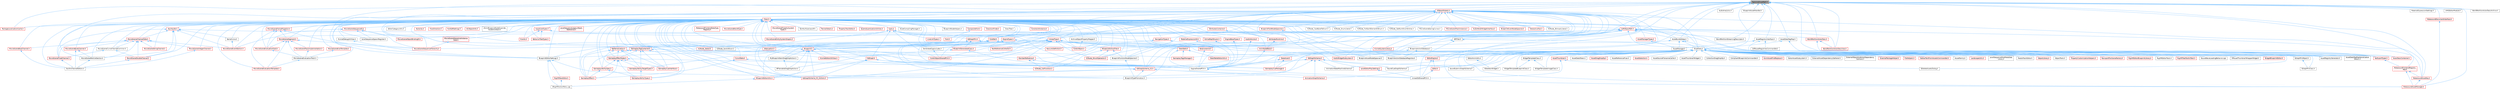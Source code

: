 digraph "TopLevelAssetPath.h"
{
 // INTERACTIVE_SVG=YES
 // LATEX_PDF_SIZE
  bgcolor="transparent";
  edge [fontname=Helvetica,fontsize=10,labelfontname=Helvetica,labelfontsize=10];
  node [fontname=Helvetica,fontsize=10,shape=box,height=0.2,width=0.4];
  Node1 [id="Node000001",label="TopLevelAssetPath.h",height=0.2,width=0.4,color="gray40", fillcolor="grey60", style="filled", fontcolor="black",tooltip=" "];
  Node1 -> Node2 [id="edge1_Node000001_Node000002",dir="back",color="steelblue1",style="solid",tooltip=" "];
  Node2 [id="Node000002",label="ARFilter.h",height=0.2,width=0.4,color="grey40", fillcolor="white", style="filled",URL="$da/df2/ARFilter_8h.html",tooltip=" "];
  Node2 -> Node3 [id="edge2_Node000002_Node000003",dir="back",color="steelblue1",style="solid",tooltip=" "];
  Node3 [id="Node000003",label="KismetSystemLibrary.h",height=0.2,width=0.4,color="red", fillcolor="#FFF0F0", style="filled",URL="$da/d0f/KismetSystemLibrary_8h.html",tooltip=" "];
  Node2 -> Node9 [id="edge3_Node000002_Node000009",dir="back",color="steelblue1",style="solid",tooltip=" "];
  Node9 [id="Node000009",label="NoExportTypes.h",height=0.2,width=0.4,color="red", fillcolor="#FFF0F0", style="filled",URL="$d3/d21/NoExportTypes_8h.html",tooltip=" "];
  Node9 -> Node107 [id="edge4_Node000009_Node000107",dir="back",color="steelblue1",style="solid",tooltip=" "];
  Node107 [id="Node000107",label="MetasoundFrontendRegistry\lKey.h",height=0.2,width=0.4,color="red", fillcolor="#FFF0F0", style="filled",URL="$d2/dfa/MetasoundFrontendRegistryKey_8h.html",tooltip=" "];
  Node107 -> Node76 [id="edge5_Node000107_Node000076",dir="back",color="steelblue1",style="solid",tooltip=" "];
  Node76 [id="Node000076",label="MetasoundAssetKey.h",height=0.2,width=0.4,color="red", fillcolor="#FFF0F0", style="filled",URL="$d9/d63/MetasoundAssetKey_8h.html",tooltip=" "];
  Node76 -> Node77 [id="edge6_Node000076_Node000077",dir="back",color="steelblue1",style="solid",tooltip=" "];
  Node77 [id="Node000077",label="MetasoundAssetManager.h",height=0.2,width=0.4,color="red", fillcolor="#FFF0F0", style="filled",URL="$dd/da3/MetasoundAssetManager_8h.html",tooltip=" "];
  Node107 -> Node77 [id="edge7_Node000107_Node000077",dir="back",color="steelblue1",style="solid",tooltip=" "];
  Node2 -> Node114 [id="edge8_Node000002_Node000114",dir="back",color="steelblue1",style="solid",tooltip=" "];
  Node114 [id="Node000114",label="UnrealEdSharedPCH.h",height=0.2,width=0.4,color="grey40", fillcolor="white", style="filled",URL="$d1/de6/UnrealEdSharedPCH_8h.html",tooltip=" "];
  Node1 -> Node115 [id="edge9_Node000001_Node000115",dir="back",color="steelblue1",style="solid",tooltip=" "];
  Node115 [id="Node000115",label="AssetBundleData.h",height=0.2,width=0.4,color="grey40", fillcolor="white", style="filled",URL="$df/d47/AssetBundleData_8h.html",tooltip=" "];
  Node115 -> Node116 [id="edge10_Node000115_Node000116",dir="back",color="steelblue1",style="solid",tooltip=" "];
  Node116 [id="Node000116",label="AssetData.h",height=0.2,width=0.4,color="grey40", fillcolor="white", style="filled",URL="$d9/d19/AssetData_8h.html",tooltip=" "];
  Node116 -> Node117 [id="edge11_Node000116_Node000117",dir="back",color="steelblue1",style="solid",tooltip=" "];
  Node117 [id="Node000117",label="ActorDescContainer.h",height=0.2,width=0.4,color="red", fillcolor="#FFF0F0", style="filled",URL="$de/df0/ActorDescContainer_8h.html",tooltip=" "];
  Node116 -> Node141 [id="edge12_Node000116_Node000141",dir="back",color="steelblue1",style="solid",tooltip=" "];
  Node141 [id="Node000141",label="AnimAssetFindReplace.h",height=0.2,width=0.4,color="red", fillcolor="#FFF0F0", style="filled",URL="$d2/d3f/AnimAssetFindReplace_8h.html",tooltip=" "];
  Node116 -> Node145 [id="edge13_Node000116_Node000145",dir="back",color="steelblue1",style="solid",tooltip=" "];
  Node145 [id="Node000145",label="AnimationGraphSchema.h",height=0.2,width=0.4,color="red", fillcolor="#FFF0F0", style="filled",URL="$dc/d75/AnimationGraphSchema_8h.html",tooltip=" "];
  Node116 -> Node148 [id="edge14_Node000116_Node000148",dir="back",color="steelblue1",style="solid",tooltip=" "];
  Node148 [id="Node000148",label="AnimationStateMachineSchema.h",height=0.2,width=0.4,color="grey40", fillcolor="white", style="filled",URL="$d7/d8c/AnimationStateMachineSchema_8h.html",tooltip=" "];
  Node116 -> Node149 [id="edge15_Node000116_Node000149",dir="back",color="steelblue1",style="solid",tooltip=" "];
  Node149 [id="Node000149",label="AssetDataTagMapSerialization\lDetails.h",height=0.2,width=0.4,color="grey40", fillcolor="white", style="filled",URL="$d5/d67/AssetDataTagMapSerializationDetails_8h.html",tooltip=" "];
  Node116 -> Node150 [id="edge16_Node000116_Node000150",dir="back",color="steelblue1",style="solid",tooltip=" "];
  Node150 [id="Node000150",label="AssetDataToken.h",height=0.2,width=0.4,color="grey40", fillcolor="white", style="filled",URL="$d2/da5/AssetDataToken_8h.html",tooltip=" "];
  Node116 -> Node151 [id="edge17_Node000116_Node000151",dir="back",color="steelblue1",style="solid",tooltip=" "];
  Node151 [id="Node000151",label="AssetDragDropOp.h",height=0.2,width=0.4,color="red", fillcolor="#FFF0F0", style="filled",URL="$df/dda/AssetDragDropOp_8h.html",tooltip=" "];
  Node116 -> Node153 [id="edge18_Node000116_Node000153",dir="back",color="steelblue1",style="solid",tooltip=" "];
  Node153 [id="Node000153",label="AssetReferenceFixer.h",height=0.2,width=0.4,color="grey40", fillcolor="white", style="filled",URL="$dd/da4/AssetReferenceFixer_8h.html",tooltip=" "];
  Node116 -> Node154 [id="edge19_Node000116_Node000154",dir="back",color="steelblue1",style="solid",tooltip=" "];
  Node154 [id="Node000154",label="AssetRegistryGenerator.h",height=0.2,width=0.4,color="grey40", fillcolor="white", style="filled",URL="$df/dd1/AssetRegistryGenerator_8h.html",tooltip=" "];
  Node116 -> Node155 [id="edge20_Node000116_Node000155",dir="back",color="steelblue1",style="solid",tooltip=" "];
  Node155 [id="Node000155",label="AssetSelection.h",height=0.2,width=0.4,color="red", fillcolor="#FFF0F0", style="filled",URL="$d2/d2c/AssetSelection_8h.html",tooltip=" "];
  Node116 -> Node163 [id="edge21_Node000116_Node000163",dir="back",color="steelblue1",style="solid",tooltip=" "];
  Node163 [id="Node000163",label="AssetSourceFilenameCache.h",height=0.2,width=0.4,color="grey40", fillcolor="white", style="filled",URL="$dd/d16/AssetSourceFilenameCache_8h.html",tooltip=" "];
  Node116 -> Node164 [id="edge22_Node000116_Node000164",dir="back",color="steelblue1",style="solid",tooltip=" "];
  Node164 [id="Node000164",label="AssetThumbnail.h",height=0.2,width=0.4,color="red", fillcolor="#FFF0F0", style="filled",URL="$d7/d61/AssetThumbnail_8h.html",tooltip=" "];
  Node164 -> Node173 [id="edge23_Node000164_Node000173",dir="back",color="steelblue1",style="solid",tooltip=" "];
  Node173 [id="Node000173",label="SDeleteAssetsDialog.h",height=0.2,width=0.4,color="grey40", fillcolor="white", style="filled",URL="$d7/d0d/SDeleteAssetsDialog_8h.html",tooltip=" "];
  Node164 -> Node114 [id="edge24_Node000164_Node000114",dir="back",color="steelblue1",style="solid",tooltip=" "];
  Node116 -> Node174 [id="edge25_Node000116_Node000174",dir="back",color="steelblue1",style="solid",tooltip=" "];
  Node174 [id="Node000174",label="AssetThumbnailWidget.h",height=0.2,width=0.4,color="grey40", fillcolor="white", style="filled",URL="$d8/d2a/AssetThumbnailWidget_8h.html",tooltip=" "];
  Node116 -> Node175 [id="edge26_Node000116_Node000175",dir="back",color="steelblue1",style="solid",tooltip=" "];
  Node175 [id="Node000175",label="AudioWidgetSubsystem.h",height=0.2,width=0.4,color="red", fillcolor="#FFF0F0", style="filled",URL="$de/d1b/AudioWidgetSubsystem_8h.html",tooltip=" "];
  Node116 -> Node177 [id="edge27_Node000116_Node000177",dir="back",color="steelblue1",style="solid",tooltip=" "];
  Node177 [id="Node000177",label="BlueprintActionDatabaseRegistrar.h",height=0.2,width=0.4,color="grey40", fillcolor="white", style="filled",URL="$d5/d5d/BlueprintActionDatabaseRegistrar_8h.html",tooltip=" "];
  Node116 -> Node178 [id="edge28_Node000116_Node000178",dir="back",color="steelblue1",style="solid",tooltip=" "];
  Node178 [id="Node000178",label="BlueprintAssetNodeSpawner.h",height=0.2,width=0.4,color="grey40", fillcolor="white", style="filled",URL="$d2/d56/BlueprintAssetNodeSpawner_8h.html",tooltip=" "];
  Node116 -> Node179 [id="edge29_Node000116_Node000179",dir="back",color="steelblue1",style="solid",tooltip=" "];
  Node179 [id="Node000179",label="CollectionDragDropOp.h",height=0.2,width=0.4,color="grey40", fillcolor="white", style="filled",URL="$d6/d23/CollectionDragDropOp_8h.html",tooltip=" "];
  Node116 -> Node180 [id="edge30_Node000116_Node000180",dir="back",color="steelblue1",style="solid",tooltip=" "];
  Node180 [id="Node000180",label="CompileAllBlueprintsCommandlet.h",height=0.2,width=0.4,color="grey40", fillcolor="white", style="filled",URL="$d4/d7d/CompileAllBlueprintsCommandlet_8h.html",tooltip=" "];
  Node116 -> Node181 [id="edge31_Node000116_Node000181",dir="back",color="steelblue1",style="solid",tooltip=" "];
  Node181 [id="Node000181",label="DataTableEditorUtils.h",height=0.2,width=0.4,color="red", fillcolor="#FFF0F0", style="filled",URL="$d6/d6f/DataTableEditorUtils_8h.html",tooltip=" "];
  Node116 -> Node183 [id="edge32_Node000116_Node000183",dir="back",color="steelblue1",style="solid",tooltip=" "];
  Node183 [id="Node000183",label="EdGraphSchema.h",height=0.2,width=0.4,color="red", fillcolor="#FFF0F0", style="filled",URL="$d2/dce/EdGraphSchema_8h.html",tooltip=" "];
  Node183 -> Node145 [id="edge33_Node000183_Node000145",dir="back",color="steelblue1",style="solid",tooltip=" "];
  Node183 -> Node148 [id="edge34_Node000183_Node000148",dir="back",color="steelblue1",style="solid",tooltip=" "];
  Node183 -> Node365 [id="edge35_Node000183_Node000365",dir="back",color="steelblue1",style="solid",tooltip=" "];
  Node365 [id="Node000365",label="EdGraphSchema_K2.h",height=0.2,width=0.4,color="red", fillcolor="#FFF0F0", style="filled",URL="$d0/dcf/EdGraphSchema__K2_8h.html",tooltip=" "];
  Node365 -> Node145 [id="edge36_Node000365_Node000145",dir="back",color="steelblue1",style="solid",tooltip=" "];
  Node365 -> Node368 [id="edge37_Node000365_Node000368",dir="back",color="steelblue1",style="solid",tooltip=" "];
  Node368 [id="Node000368",label="BlueprintEditorUtils.h",height=0.2,width=0.4,color="red", fillcolor="#FFF0F0", style="filled",URL="$d7/d3d/BlueprintEditorUtils_8h.html",tooltip=" "];
  Node368 -> Node371 [id="edge38_Node000368_Node000371",dir="back",color="steelblue1",style="solid",tooltip=" "];
  Node371 [id="Node000371",label="SRigVMActionMenu.cpp",height=0.2,width=0.4,color="grey40", fillcolor="white", style="filled",URL="$dc/d4c/SRigVMActionMenu_8cpp.html",tooltip=" "];
  Node365 -> Node372 [id="edge39_Node000365_Node000372",dir="back",color="steelblue1",style="solid",tooltip=" "];
  Node372 [id="Node000372",label="BlueprintTypePromotion.h",height=0.2,width=0.4,color="grey40", fillcolor="white", style="filled",URL="$d2/d23/BlueprintTypePromotion_8h.html",tooltip=" "];
  Node365 -> Node373 [id="edge40_Node000365_Node000373",dir="back",color="steelblue1",style="solid",tooltip=" "];
  Node373 [id="Node000373",label="EdGraphSchema_K2_Actions.h",height=0.2,width=0.4,color="red", fillcolor="#FFF0F0", style="filled",URL="$d8/d9c/EdGraphSchema__K2__Actions_8h.html",tooltip=" "];
  Node365 -> Node114 [id="edge41_Node000365_Node000114",dir="back",color="steelblue1",style="solid",tooltip=" "];
  Node183 -> Node373 [id="edge42_Node000183_Node000373",dir="back",color="steelblue1",style="solid",tooltip=" "];
  Node183 -> Node240 [id="edge43_Node000183_Node000240",dir="back",color="steelblue1",style="solid",tooltip=" "];
  Node240 [id="Node000240",label="EngineSharedPCH.h",height=0.2,width=0.4,color="grey40", fillcolor="white", style="filled",URL="$dc/dbb/EngineSharedPCH_8h.html",tooltip=" "];
  Node240 -> Node114 [id="edge44_Node000240_Node000114",dir="back",color="steelblue1",style="solid",tooltip=" "];
  Node183 -> Node571 [id="edge45_Node000183_Node000571",dir="back",color="steelblue1",style="solid",tooltip=" "];
  Node571 [id="Node000571",label="SoundCueGraphSchema.h",height=0.2,width=0.4,color="grey40", fillcolor="white", style="filled",URL="$d7/d4a/SoundCueGraphSchema_8h.html",tooltip=" "];
  Node183 -> Node238 [id="edge46_Node000183_Node000238",dir="back",color="steelblue1",style="solid",tooltip=" "];
  Node238 [id="Node000238",label="SoundSubmixGraphSchema.h",height=0.2,width=0.4,color="grey40", fillcolor="white", style="filled",URL="$dc/ddf/SoundSubmixGraphSchema_8h.html",tooltip=" "];
  Node116 -> Node365 [id="edge47_Node000116_Node000365",dir="back",color="steelblue1",style="solid",tooltip=" "];
  Node116 -> Node572 [id="edge48_Node000116_Node000572",dir="back",color="steelblue1",style="solid",tooltip=" "];
  Node572 [id="Node000572",label="Editor.h",height=0.2,width=0.4,color="red", fillcolor="#FFF0F0", style="filled",URL="$de/d6e/Editor_8h.html",tooltip=" "];
  Node572 -> Node114 [id="edge49_Node000572_Node000114",dir="back",color="steelblue1",style="solid",tooltip=" "];
  Node116 -> Node726 [id="edge50_Node000116_Node000726",dir="back",color="steelblue1",style="solid",tooltip=" "];
  Node726 [id="Node000726",label="EditorAnimUtils.h",height=0.2,width=0.4,color="grey40", fillcolor="white", style="filled",URL="$d1/dd4/EditorAnimUtils_8h.html",tooltip=" "];
  Node726 -> Node667 [id="edge51_Node000726_Node000667",dir="back",color="steelblue1",style="solid",tooltip=" "];
  Node667 [id="Node000667",label="SSkeletonWidget.h",height=0.2,width=0.4,color="grey40", fillcolor="white", style="filled",URL="$dd/da7/SSkeletonWidget_8h.html",tooltip=" "];
  Node116 -> Node727 [id="edge52_Node000116_Node000727",dir="back",color="steelblue1",style="solid",tooltip=" "];
  Node727 [id="Node000727",label="EditorAssetSubsystem.h",height=0.2,width=0.4,color="grey40", fillcolor="white", style="filled",URL="$df/d69/EditorAssetSubsystem_8h.html",tooltip=" "];
  Node116 -> Node728 [id="edge53_Node000116_Node000728",dir="back",color="steelblue1",style="solid",tooltip=" "];
  Node728 [id="Node000728",label="EditorEngine.h",height=0.2,width=0.4,color="red", fillcolor="#FFF0F0", style="filled",URL="$da/d0c/EditorEngine_8h.html",tooltip=" "];
  Node728 -> Node572 [id="edge54_Node000728_Node000572",dir="back",color="steelblue1",style="solid",tooltip=" "];
  Node728 -> Node114 [id="edge55_Node000728_Node000114",dir="back",color="steelblue1",style="solid",tooltip=" "];
  Node116 -> Node240 [id="edge56_Node000116_Node000240",dir="back",color="steelblue1",style="solid",tooltip=" "];
  Node116 -> Node731 [id="edge57_Node000116_Node000731",dir="back",color="steelblue1",style="solid",tooltip=" "];
  Node731 [id="Node000731",label="ExternalAssetDependencyGatherer.h",height=0.2,width=0.4,color="grey40", fillcolor="white", style="filled",URL="$da/dbe/ExternalAssetDependencyGatherer_8h.html",tooltip=" "];
  Node116 -> Node732 [id="edge58_Node000116_Node000732",dir="back",color="steelblue1",style="solid",tooltip=" "];
  Node732 [id="Node000732",label="ExternalObjectAndActorDependency\lGatherer.h",height=0.2,width=0.4,color="grey40", fillcolor="white", style="filled",URL="$d3/d4e/ExternalObjectAndActorDependencyGatherer_8h.html",tooltip=" "];
  Node116 -> Node733 [id="edge59_Node000116_Node000733",dir="back",color="steelblue1",style="solid",tooltip=" "];
  Node733 [id="Node000733",label="ExternalPackageHelper.h",height=0.2,width=0.4,color="red", fillcolor="#FFF0F0", style="filled",URL="$d3/d2f/ExternalPackageHelper_8h.html",tooltip=" "];
  Node116 -> Node735 [id="edge60_Node000116_Node000735",dir="back",color="steelblue1",style="solid",tooltip=" "];
  Node735 [id="Node000735",label="FileHelpers.h",height=0.2,width=0.4,color="red", fillcolor="#FFF0F0", style="filled",URL="$d9/d82/FileHelpers_8h.html",tooltip=" "];
  Node116 -> Node737 [id="edge61_Node000116_Node000737",dir="back",color="steelblue1",style="solid",tooltip=" "];
  Node737 [id="Node000737",label="GameplayCueManager.h",height=0.2,width=0.4,color="red", fillcolor="#FFF0F0", style="filled",URL="$d7/d4e/GameplayCueManager_8h.html",tooltip=" "];
  Node116 -> Node740 [id="edge62_Node000116_Node000740",dir="back",color="steelblue1",style="solid",tooltip=" "];
  Node740 [id="Node000740",label="GameplayTagsManager.h",height=0.2,width=0.4,color="red", fillcolor="#FFF0F0", style="filled",URL="$d5/dc9/GameplayTagsManager_8h.html",tooltip=" "];
  Node116 -> Node812 [id="edge63_Node000116_Node000812",dir="back",color="steelblue1",style="solid",tooltip=" "];
  Node812 [id="Node000812",label="GatherTextFromAssetsCommandlet.h",height=0.2,width=0.4,color="red", fillcolor="#FFF0F0", style="filled",URL="$df/da5/GatherTextFromAssetsCommandlet_8h.html",tooltip=" "];
  Node116 -> Node813 [id="edge64_Node000116_Node000813",dir="back",color="steelblue1",style="solid",tooltip=" "];
  Node813 [id="Node000813",label="IAssetFamily.h",height=0.2,width=0.4,color="grey40", fillcolor="white", style="filled",URL="$d5/d12/IAssetFamily_8h.html",tooltip=" "];
  Node116 -> Node814 [id="edge65_Node000116_Node000814",dir="back",color="steelblue1",style="solid",tooltip=" "];
  Node814 [id="Node000814",label="LandscapeUtils.h",height=0.2,width=0.4,color="red", fillcolor="#FFF0F0", style="filled",URL="$d0/dc0/LandscapeUtils_8h.html",tooltip=" "];
  Node116 -> Node825 [id="edge66_Node000116_Node000825",dir="back",color="steelblue1",style="solid",tooltip=" "];
  Node825 [id="Node000825",label="LevelSequenceShotMetaData\lLibrary.h",height=0.2,width=0.4,color="grey40", fillcolor="white", style="filled",URL="$d2/d37/LevelSequenceShotMetaDataLibrary_8h.html",tooltip=" "];
  Node116 -> Node826 [id="edge67_Node000116_Node000826",dir="back",color="steelblue1",style="solid",tooltip=" "];
  Node826 [id="Node000826",label="MediaTrackEditor.h",height=0.2,width=0.4,color="grey40", fillcolor="white", style="filled",URL="$d0/d41/MediaTrackEditor_8h.html",tooltip=" "];
  Node116 -> Node9 [id="edge68_Node000116_Node000009",dir="back",color="steelblue1",style="solid",tooltip=" "];
  Node116 -> Node827 [id="edge69_Node000116_Node000827",dir="back",color="steelblue1",style="solid",tooltip=" "];
  Node827 [id="Node000827",label="ObjectLibrary.h",height=0.2,width=0.4,color="red", fillcolor="#FFF0F0", style="filled",URL="$d8/de1/ObjectLibrary_8h.html",tooltip=" "];
  Node116 -> Node828 [id="edge70_Node000116_Node000828",dir="back",color="steelblue1",style="solid",tooltip=" "];
  Node828 [id="Node000828",label="ObjectTools.h",height=0.2,width=0.4,color="grey40", fillcolor="white", style="filled",URL="$d3/d71/ObjectTools_8h.html",tooltip=" "];
  Node116 -> Node829 [id="edge71_Node000116_Node000829",dir="back",color="steelblue1",style="solid",tooltip=" "];
  Node829 [id="Node000829",label="PropertyCustomizationHelpers.h",height=0.2,width=0.4,color="red", fillcolor="#FFF0F0", style="filled",URL="$d7/dd0/PropertyCustomizationHelpers_8h.html",tooltip=" "];
  Node116 -> Node831 [id="edge72_Node000116_Node000831",dir="back",color="steelblue1",style="solid",tooltip=" "];
  Node831 [id="Node000831",label="ReimportFbxSceneFactory.h",height=0.2,width=0.4,color="red", fillcolor="#FFF0F0", style="filled",URL="$dc/d5f/ReimportFbxSceneFactory_8h.html",tooltip=" "];
  Node116 -> Node386 [id="edge73_Node000116_Node000386",dir="back",color="steelblue1",style="solid",tooltip=" "];
  Node386 [id="Node000386",label="RigVMEditorBlueprintLibrary.h",height=0.2,width=0.4,color="red", fillcolor="#FFF0F0", style="filled",URL="$d9/d31/RigVMEditorBlueprintLibrary_8h.html",tooltip=" "];
  Node116 -> Node832 [id="edge74_Node000116_Node000832",dir="back",color="steelblue1",style="solid",tooltip=" "];
  Node832 [id="Node000832",label="RigVMEditorTools.h",height=0.2,width=0.4,color="grey40", fillcolor="white", style="filled",URL="$d5/ddd/RigVMEditorTools_8h.html",tooltip=" "];
  Node116 -> Node399 [id="edge75_Node000116_Node000399",dir="back",color="steelblue1",style="solid",tooltip=" "];
  Node399 [id="Node000399",label="RigVMTreeToolkitTask.h",height=0.2,width=0.4,color="red", fillcolor="#FFF0F0", style="filled",URL="$d1/dd5/RigVMTreeToolkitTask_8h.html",tooltip=" "];
  Node116 -> Node173 [id="edge76_Node000116_Node000173",dir="back",color="steelblue1",style="solid",tooltip=" "];
  Node116 -> Node343 [id="edge77_Node000116_Node000343",dir="back",color="steelblue1",style="solid",tooltip=" "];
  Node343 [id="Node000343",label="SGraphPinClass.h",height=0.2,width=0.4,color="grey40", fillcolor="white", style="filled",URL="$df/d8d/SGraphPinClass_8h.html",tooltip=" "];
  Node116 -> Node342 [id="edge78_Node000116_Node000342",dir="back",color="steelblue1",style="solid",tooltip=" "];
  Node342 [id="Node000342",label="SGraphPinObject.h",height=0.2,width=0.4,color="grey40", fillcolor="white", style="filled",URL="$da/dd6/SGraphPinObject_8h.html",tooltip=" "];
  Node342 -> Node343 [id="edge79_Node000342_Node000343",dir="back",color="steelblue1",style="solid",tooltip=" "];
  Node116 -> Node667 [id="edge80_Node000116_Node000667",dir="back",color="steelblue1",style="solid",tooltip=" "];
  Node116 -> Node571 [id="edge81_Node000116_Node000571",dir="back",color="steelblue1",style="solid",tooltip=" "];
  Node116 -> Node238 [id="edge82_Node000116_Node000238",dir="back",color="steelblue1",style="solid",tooltip=" "];
  Node116 -> Node833 [id="edge83_Node000116_Node000833",dir="back",color="steelblue1",style="solid",tooltip=" "];
  Node833 [id="Node000833",label="SoundWaveLoadingBehavior.cpp",height=0.2,width=0.4,color="grey40", fillcolor="white", style="filled",URL="$d7/d95/SoundWaveLoadingBehavior_8cpp.html",tooltip=" "];
  Node116 -> Node834 [id="edge84_Node000116_Node000834",dir="back",color="steelblue1",style="solid",tooltip=" "];
  Node834 [id="Node000834",label="VPAssetThumbnailWrapperWidget.h",height=0.2,width=0.4,color="grey40", fillcolor="white", style="filled",URL="$d8/da8/VPAssetThumbnailWrapperWidget_8h.html",tooltip=" "];
  Node116 -> Node197 [id="edge85_Node000116_Node000197",dir="back",color="steelblue1",style="solid",tooltip=" "];
  Node197 [id="Node000197",label="WidgetBlueprintEditor.h",height=0.2,width=0.4,color="red", fillcolor="#FFF0F0", style="filled",URL="$d6/d04/WidgetBlueprintEditor_8h.html",tooltip=" "];
  Node116 -> Node835 [id="edge86_Node000116_Node000835",dir="back",color="steelblue1",style="solid",tooltip=" "];
  Node835 [id="Node000835",label="WidgetTemplateBlueprintClass.h",height=0.2,width=0.4,color="grey40", fillcolor="white", style="filled",URL="$d4/d8e/WidgetTemplateBlueprintClass_8h.html",tooltip=" "];
  Node116 -> Node836 [id="edge87_Node000116_Node000836",dir="back",color="steelblue1",style="solid",tooltip=" "];
  Node836 [id="Node000836",label="WidgetTemplateClass.h",height=0.2,width=0.4,color="grey40", fillcolor="white", style="filled",URL="$df/da5/WidgetTemplateClass_8h.html",tooltip=" "];
  Node836 -> Node835 [id="edge88_Node000836_Node000835",dir="back",color="steelblue1",style="solid",tooltip=" "];
  Node836 -> Node837 [id="edge89_Node000836_Node000837",dir="back",color="steelblue1",style="solid",tooltip=" "];
  Node837 [id="Node000837",label="WidgetTemplateImageClass.h",height=0.2,width=0.4,color="grey40", fillcolor="white", style="filled",URL="$d1/d00/WidgetTemplateImageClass_8h.html",tooltip=" "];
  Node116 -> Node837 [id="edge90_Node000116_Node000837",dir="back",color="steelblue1",style="solid",tooltip=" "];
  Node115 -> Node838 [id="edge91_Node000115_Node000838",dir="back",color="steelblue1",style="solid",tooltip=" "];
  Node838 [id="Node000838",label="AssetManager.h",height=0.2,width=0.4,color="grey40", fillcolor="white", style="filled",URL="$d6/d7d/AssetManager_8h.html",tooltip=" "];
  Node115 -> Node839 [id="edge92_Node000115_Node000839",dir="back",color="steelblue1",style="solid",tooltip=" "];
  Node839 [id="Node000839",label="DataAsset.h",height=0.2,width=0.4,color="red", fillcolor="#FFF0F0", style="filled",URL="$dd/d05/DataAsset_8h.html",tooltip=" "];
  Node839 -> Node240 [id="edge93_Node000839_Node000240",dir="back",color="steelblue1",style="solid",tooltip=" "];
  Node839 -> Node737 [id="edge94_Node000839_Node000737",dir="back",color="steelblue1",style="solid",tooltip=" "];
  Node115 -> Node9 [id="edge95_Node000115_Node000009",dir="back",color="steelblue1",style="solid",tooltip=" "];
  Node1 -> Node116 [id="edge96_Node000001_Node000116",dir="back",color="steelblue1",style="solid",tooltip=" "];
  Node1 -> Node908 [id="edge97_Node000001_Node000908",dir="back",color="steelblue1",style="solid",tooltip=" "];
  Node908 [id="Node000908",label="AssetDataTagMap.h",height=0.2,width=0.4,color="grey40", fillcolor="white", style="filled",URL="$d5/d16/AssetDataTagMap_8h.html",tooltip=" "];
  Node908 -> Node116 [id="edge98_Node000908_Node000116",dir="back",color="steelblue1",style="solid",tooltip=" "];
  Node908 -> Node149 [id="edge99_Node000908_Node000149",dir="back",color="steelblue1",style="solid",tooltip=" "];
  Node1 -> Node909 [id="edge100_Node000001_Node000909",dir="back",color="steelblue1",style="solid",tooltip=" "];
  Node909 [id="Node000909",label="AssetRegistryInterface.h",height=0.2,width=0.4,color="grey40", fillcolor="white", style="filled",URL="$d5/d26/AssetRegistryInterface_8h.html",tooltip=" "];
  Node909 -> Node838 [id="edge101_Node000909_Node000838",dir="back",color="steelblue1",style="solid",tooltip=" "];
  Node909 -> Node154 [id="edge102_Node000909_Node000154",dir="back",color="steelblue1",style="solid",tooltip=" "];
  Node909 -> Node910 [id="edge103_Node000909_Node000910",dir="back",color="steelblue1",style="solid",tooltip=" "];
  Node910 [id="Node000910",label="DiffAssetRegistriesCommandlet.h",height=0.2,width=0.4,color="grey40", fillcolor="white", style="filled",URL="$d8/d4e/DiffAssetRegistriesCommandlet_8h.html",tooltip=" "];
  Node1 -> Node911 [id="edge104_Node000001_Node000911",dir="back",color="steelblue1",style="solid",tooltip=" "];
  Node911 [id="Node000911",label="AudioAnalytics.h",height=0.2,width=0.4,color="grey40", fillcolor="white", style="filled",URL="$dc/d3f/AudioAnalytics_8h.html",tooltip=" "];
  Node1 -> Node912 [id="edge105_Node000001_Node000912",dir="back",color="steelblue1",style="solid",tooltip=" "];
  Node912 [id="Node000912",label="BlueprintActionDatabase.h",height=0.2,width=0.4,color="grey40", fillcolor="white", style="filled",URL="$d4/dae/BlueprintActionDatabase_8h.html",tooltip=" "];
  Node912 -> Node177 [id="edge106_Node000912_Node000177",dir="back",color="steelblue1",style="solid",tooltip=" "];
  Node912 -> Node372 [id="edge107_Node000912_Node000372",dir="back",color="steelblue1",style="solid",tooltip=" "];
  Node1 -> Node913 [id="edge108_Node000001_Node000913",dir="back",color="steelblue1",style="solid",tooltip=" "];
  Node913 [id="Node000913",label="BlueprintAssetHandler.h",height=0.2,width=0.4,color="grey40", fillcolor="white", style="filled",URL="$d0/d84/BlueprintAssetHandler_8h.html",tooltip=" "];
  Node1 -> Node556 [id="edge109_Node000001_Node000556",dir="back",color="steelblue1",style="solid",tooltip=" "];
  Node556 [id="Node000556",label="BlueprintEditorSettings.h",height=0.2,width=0.4,color="grey40", fillcolor="white", style="filled",URL="$d4/dbc/BlueprintEditorSettings_8h.html",tooltip=" "];
  Node556 -> Node372 [id="edge110_Node000556_Node000372",dir="back",color="steelblue1",style="solid",tooltip=" "];
  Node556 -> Node412 [id="edge111_Node000556_Node000412",dir="back",color="steelblue1",style="solid",tooltip=" "];
  Node412 [id="Node000412",label="RigVMNewEditor.h",height=0.2,width=0.4,color="red", fillcolor="#FFF0F0", style="filled",URL="$df/dd1/RigVMNewEditor_8h.html",tooltip=" "];
  Node412 -> Node371 [id="edge112_Node000412_Node000371",dir="back",color="steelblue1",style="solid",tooltip=" "];
  Node556 -> Node371 [id="edge113_Node000556_Node000371",dir="back",color="steelblue1",style="solid",tooltip=" "];
  Node1 -> Node914 [id="edge114_Node000001_Node000914",dir="back",color="steelblue1",style="solid",tooltip=" "];
  Node914 [id="Node000914",label="Class.h",height=0.2,width=0.4,color="red", fillcolor="#FFF0F0", style="filled",URL="$d4/d05/Class_8h.html",tooltip=" "];
  Node914 -> Node2 [id="edge115_Node000914_Node000002",dir="back",color="steelblue1",style="solid",tooltip=" "];
  Node914 -> Node915 [id="edge116_Node000914_Node000915",dir="back",color="steelblue1",style="solid",tooltip=" "];
  Node915 [id="Node000915",label="AnimNodeBase.h",height=0.2,width=0.4,color="red", fillcolor="#FFF0F0", style="filled",URL="$d9/dce/AnimNodeBase_8h.html",tooltip=" "];
  Node915 -> Node240 [id="edge117_Node000915_Node000240",dir="back",color="steelblue1",style="solid",tooltip=" "];
  Node914 -> Node948 [id="edge118_Node000914_Node000948",dir="back",color="steelblue1",style="solid",tooltip=" "];
  Node948 [id="Node000948",label="ArchiveObjectPropertyMapper.h",height=0.2,width=0.4,color="grey40", fillcolor="white", style="filled",URL="$dc/d9a/ArchiveObjectPropertyMapper_8h.html",tooltip=" "];
  Node948 -> Node949 [id="edge119_Node000948_Node000949",dir="back",color="steelblue1",style="solid",tooltip=" "];
  Node949 [id="Node000949",label="CoreUObject.h",height=0.2,width=0.4,color="red", fillcolor="#FFF0F0", style="filled",URL="$d0/ded/CoreUObject_8h.html",tooltip=" "];
  Node914 -> Node115 [id="edge120_Node000914_Node000115",dir="back",color="steelblue1",style="solid",tooltip=" "];
  Node914 -> Node954 [id="edge121_Node000914_Node000954",dir="back",color="steelblue1",style="solid",tooltip=" "];
  Node954 [id="Node000954",label="AssetCompilingManager.h",height=0.2,width=0.4,color="grey40", fillcolor="white", style="filled",URL="$d2/d23/AssetCompilingManager_8h.html",tooltip=" "];
  Node914 -> Node116 [id="edge122_Node000914_Node000116",dir="back",color="steelblue1",style="solid",tooltip=" "];
  Node914 -> Node955 [id="edge123_Node000914_Node000955",dir="back",color="steelblue1",style="solid",tooltip=" "];
  Node955 [id="Node000955",label="AssetManagerTypes.h",height=0.2,width=0.4,color="red", fillcolor="#FFF0F0", style="filled",URL="$d6/d98/AssetManagerTypes_8h.html",tooltip=" "];
  Node955 -> Node838 [id="edge124_Node000955_Node000838",dir="back",color="steelblue1",style="solid",tooltip=" "];
  Node914 -> Node957 [id="edge125_Node000914_Node000957",dir="back",color="steelblue1",style="solid",tooltip=" "];
  Node957 [id="Node000957",label="Attenuation.h",height=0.2,width=0.4,color="red", fillcolor="#FFF0F0", style="filled",URL="$d3/d18/Attenuation_8h.html",tooltip=" "];
  Node914 -> Node987 [id="edge126_Node000914_Node000987",dir="back",color="steelblue1",style="solid",tooltip=" "];
  Node987 [id="Node000987",label="AttributesContainer.h",height=0.2,width=0.4,color="red", fillcolor="#FFF0F0", style="filled",URL="$d7/db7/AttributesContainer_8h.html",tooltip=" "];
  Node987 -> Node988 [id="edge127_Node000987_Node000988",dir="back",color="steelblue1",style="solid",tooltip=" "];
  Node988 [id="Node000988",label="AttributesRuntime.h",height=0.2,width=0.4,color="red", fillcolor="#FFF0F0", style="filled",URL="$dc/dc1/AttributesRuntime_8h.html",tooltip=" "];
  Node988 -> Node915 [id="edge128_Node000988_Node000915",dir="back",color="steelblue1",style="solid",tooltip=" "];
  Node914 -> Node988 [id="edge129_Node000914_Node000988",dir="back",color="steelblue1",style="solid",tooltip=" "];
  Node914 -> Node1024 [id="edge130_Node000914_Node001024",dir="back",color="steelblue1",style="solid",tooltip=" "];
  Node1024 [id="Node001024",label="AudioPanelWidgetInterface.h",height=0.2,width=0.4,color="red", fillcolor="#FFF0F0", style="filled",URL="$da/d52/AudioPanelWidgetInterface_8h.html",tooltip=" "];
  Node914 -> Node1026 [id="edge131_Node000914_Node001026",dir="back",color="steelblue1",style="solid",tooltip=" "];
  Node1026 [id="Node001026",label="AudioVolume.h",height=0.2,width=0.4,color="red", fillcolor="#FFF0F0", style="filled",URL="$dd/dbb/AudioVolume_8h.html",tooltip=" "];
  Node1026 -> Node240 [id="edge132_Node001026_Node000240",dir="back",color="steelblue1",style="solid",tooltip=" "];
  Node914 -> Node175 [id="edge133_Node000914_Node000175",dir="back",color="steelblue1",style="solid",tooltip=" "];
  Node914 -> Node189 [id="edge134_Node000914_Node000189",dir="back",color="steelblue1",style="solid",tooltip=" "];
  Node189 [id="Node000189",label="BPVariableDragDropAction.h",height=0.2,width=0.4,color="grey40", fillcolor="white", style="filled",URL="$dd/d23/BPVariableDragDropAction_8h.html",tooltip=" "];
  Node914 -> Node1049 [id="edge135_Node000914_Node001049",dir="back",color="steelblue1",style="solid",tooltip=" "];
  Node1049 [id="Node001049",label="BehaviorTreeTypes.h",height=0.2,width=0.4,color="red", fillcolor="#FFF0F0", style="filled",URL="$db/d7c/BehaviorTreeTypes_8h.html",tooltip=" "];
  Node914 -> Node1116 [id="edge136_Node000914_Node001116",dir="back",color="steelblue1",style="solid",tooltip=" "];
  Node1116 [id="Node001116",label="Blueprint.h",height=0.2,width=0.4,color="red", fillcolor="#FFF0F0", style="filled",URL="$d8/d4d/Blueprint_8h.html",tooltip=" "];
  Node1116 -> Node189 [id="edge137_Node001116_Node000189",dir="back",color="steelblue1",style="solid",tooltip=" "];
  Node1116 -> Node556 [id="edge138_Node001116_Node000556",dir="back",color="steelblue1",style="solid",tooltip=" "];
  Node1116 -> Node368 [id="edge139_Node001116_Node000368",dir="back",color="steelblue1",style="solid",tooltip=" "];
  Node1116 -> Node373 [id="edge140_Node001116_Node000373",dir="back",color="steelblue1",style="solid",tooltip=" "];
  Node1116 -> Node240 [id="edge141_Node001116_Node000240",dir="back",color="steelblue1",style="solid",tooltip=" "];
  Node1116 -> Node1196 [id="edge142_Node001116_Node001196",dir="back",color="steelblue1",style="solid",tooltip=" "];
  Node1196 [id="Node001196",label="KismetEditorUtilities.h",height=0.2,width=0.4,color="red", fillcolor="#FFF0F0", style="filled",URL="$d4/d72/KismetEditorUtilities_8h.html",tooltip=" "];
  Node1116 -> Node1200 [id="edge143_Node001116_Node001200",dir="back",color="steelblue1",style="solid",tooltip=" "];
  Node1200 [id="Node001200",label="MemberReference.h",height=0.2,width=0.4,color="red", fillcolor="#FFF0F0", style="filled",URL="$dc/d3d/MemberReference_8h.html",tooltip=" "];
  Node1200 -> Node240 [id="edge144_Node001200_Node000240",dir="back",color="steelblue1",style="solid",tooltip=" "];
  Node1200 -> Node252 [id="edge145_Node001200_Node000252",dir="back",color="steelblue1",style="solid",tooltip=" "];
  Node252 [id="Node000252",label="K2Node_CallFunction.h",height=0.2,width=0.4,color="red", fillcolor="#FFF0F0", style="filled",URL="$d5/d5f/K2Node__CallFunction_8h.html",tooltip=" "];
  Node1116 -> Node193 [id="edge146_Node001116_Node000193",dir="back",color="steelblue1",style="solid",tooltip=" "];
  Node193 [id="Node000193",label="MyBlueprintItemDragDropAction.h",height=0.2,width=0.4,color="grey40", fillcolor="white", style="filled",URL="$da/d11/MyBlueprintItemDragDropAction_8h.html",tooltip=" "];
  Node193 -> Node189 [id="edge147_Node000193_Node000189",dir="back",color="steelblue1",style="solid",tooltip=" "];
  Node914 -> Node177 [id="edge148_Node000914_Node000177",dir="back",color="steelblue1",style="solid",tooltip=" "];
  Node914 -> Node1223 [id="edge149_Node000914_Node001223",dir="back",color="steelblue1",style="solid",tooltip=" "];
  Node1223 [id="Node001223",label="BlueprintActionFilter.h",height=0.2,width=0.4,color="red", fillcolor="#FFF0F0", style="filled",URL="$d5/d2a/BlueprintActionFilter_8h.html",tooltip=" "];
  Node1223 -> Node1142 [id="edge150_Node001223_Node001142",dir="back",color="steelblue1",style="solid",tooltip=" "];
  Node1142 [id="Node001142",label="BlueprintFunctionNodeSpawner.h",height=0.2,width=0.4,color="grey40", fillcolor="white", style="filled",URL="$d0/d59/BlueprintFunctionNodeSpawner_8h.html",tooltip=" "];
  Node1142 -> Node372 [id="edge151_Node001142_Node000372",dir="back",color="steelblue1",style="solid",tooltip=" "];
  Node1223 -> Node252 [id="edge152_Node001223_Node000252",dir="back",color="steelblue1",style="solid",tooltip=" "];
  Node1223 -> Node1187 [id="edge153_Node001223_Node001187",dir="back",color="steelblue1",style="solid",tooltip=" "];
  Node1187 [id="Node001187",label="K2Node_StructOperation.h",height=0.2,width=0.4,color="red", fillcolor="#FFF0F0", style="filled",URL="$d1/d1c/K2Node__StructOperation_8h.html",tooltip=" "];
  Node914 -> Node178 [id="edge154_Node000914_Node000178",dir="back",color="steelblue1",style="solid",tooltip=" "];
  Node914 -> Node556 [id="edge155_Node000914_Node000556",dir="back",color="steelblue1",style="solid",tooltip=" "];
  Node914 -> Node368 [id="edge156_Node000914_Node000368",dir="back",color="steelblue1",style="solid",tooltip=" "];
  Node914 -> Node285 [id="edge157_Node000914_Node000285",dir="back",color="steelblue1",style="solid",tooltip=" "];
  Node285 [id="Node000285",label="BlueprintEventNodeSpawner.h",height=0.2,width=0.4,color="red", fillcolor="#FFF0F0", style="filled",URL="$d4/dd3/BlueprintEventNodeSpawner_8h.html",tooltip=" "];
  Node914 -> Node1141 [id="edge158_Node000914_Node001141",dir="back",color="steelblue1",style="solid",tooltip=" "];
  Node1141 [id="Node001141",label="BlueprintFieldNodeSpawner.h",height=0.2,width=0.4,color="red", fillcolor="#FFF0F0", style="filled",URL="$da/d70/BlueprintFieldNodeSpawner_8h.html",tooltip=" "];
  Node1141 -> Node1142 [id="edge159_Node001141_Node001142",dir="back",color="steelblue1",style="solid",tooltip=" "];
  Node914 -> Node1142 [id="edge160_Node000914_Node001142",dir="back",color="steelblue1",style="solid",tooltip=" "];
  Node914 -> Node1228 [id="edge161_Node000914_Node001228",dir="back",color="steelblue1",style="solid",tooltip=" "];
  Node1228 [id="Node001228",label="BlueprintGeneratedClass.h",height=0.2,width=0.4,color="red", fillcolor="#FFF0F0", style="filled",URL="$d6/d77/BlueprintGeneratedClass_8h.html",tooltip=" "];
  Node1228 -> Node240 [id="edge162_Node001228_Node000240",dir="back",color="steelblue1",style="solid",tooltip=" "];
  Node1228 -> Node1196 [id="edge163_Node001228_Node001196",dir="back",color="steelblue1",style="solid",tooltip=" "];
  Node914 -> Node1231 [id="edge164_Node000914_Node001231",dir="back",color="steelblue1",style="solid",tooltip=" "];
  Node1231 [id="Node001231",label="BlueprintNodeHelpers.h",height=0.2,width=0.4,color="grey40", fillcolor="white", style="filled",URL="$df/d9b/BlueprintNodeHelpers_8h.html",tooltip=" "];
  Node914 -> Node1232 [id="edge165_Node000914_Node001232",dir="back",color="steelblue1",style="solid",tooltip=" "];
  Node1232 [id="Node001232",label="BodyInstance.h",height=0.2,width=0.4,color="red", fillcolor="#FFF0F0", style="filled",URL="$d3/d42/BodyInstance_8h.html",tooltip=" "];
  Node1232 -> Node240 [id="edge166_Node001232_Node000240",dir="back",color="steelblue1",style="solid",tooltip=" "];
  Node914 -> Node1204 [id="edge167_Node000914_Node001204",dir="back",color="steelblue1",style="solid",tooltip=" "];
  Node1204 [id="Node001204",label="BuiltInChannelEditors.h",height=0.2,width=0.4,color="grey40", fillcolor="white", style="filled",URL="$df/daf/BuiltInChannelEditors_8h.html",tooltip=" "];
  Node914 -> Node1523 [id="edge168_Node000914_Node001523",dir="back",color="steelblue1",style="solid",tooltip=" "];
  Node1523 [id="Node001523",label="Casts.h",height=0.2,width=0.4,color="red", fillcolor="#FFF0F0", style="filled",URL="$d4/d55/Casts_8h.html",tooltip=" "];
  Node1523 -> Node949 [id="edge169_Node001523_Node000949",dir="back",color="steelblue1",style="solid",tooltip=" "];
  Node1523 -> Node1531 [id="edge170_Node001523_Node001531",dir="back",color="steelblue1",style="solid",tooltip=" "];
  Node1531 [id="Node001531",label="CoreUObjectSharedPCH.h",height=0.2,width=0.4,color="red", fillcolor="#FFF0F0", style="filled",URL="$de/d2f/CoreUObjectSharedPCH_8h.html",tooltip=" "];
  Node1523 -> Node1533 [id="edge171_Node001523_Node001533",dir="back",color="steelblue1",style="solid",tooltip=" "];
  Node1533 [id="Node001533",label="EdGraph.h",height=0.2,width=0.4,color="red", fillcolor="#FFF0F0", style="filled",URL="$dd/dae/EdGraph_8h.html",tooltip=" "];
  Node1533 -> Node368 [id="edge172_Node001533_Node000368",dir="back",color="steelblue1",style="solid",tooltip=" "];
  Node1533 -> Node365 [id="edge173_Node001533_Node000365",dir="back",color="steelblue1",style="solid",tooltip=" "];
  Node1533 -> Node373 [id="edge174_Node001533_Node000373",dir="back",color="steelblue1",style="solid",tooltip=" "];
  Node1533 -> Node240 [id="edge175_Node001533_Node000240",dir="back",color="steelblue1",style="solid",tooltip=" "];
  Node1523 -> Node1549 [id="edge176_Node001523_Node001549",dir="back",color="steelblue1",style="solid",tooltip=" "];
  Node1549 [id="Node001549",label="EdGraphPin.h",height=0.2,width=0.4,color="red", fillcolor="#FFF0F0", style="filled",URL="$da/d52/EdGraphPin_8h.html",tooltip=" "];
  Node1549 -> Node1116 [id="edge177_Node001549_Node001116",dir="back",color="steelblue1",style="solid",tooltip=" "];
  Node1549 -> Node1228 [id="edge178_Node001549_Node001228",dir="back",color="steelblue1",style="solid",tooltip=" "];
  Node1549 -> Node372 [id="edge179_Node001549_Node000372",dir="back",color="steelblue1",style="solid",tooltip=" "];
  Node1549 -> Node183 [id="edge180_Node001549_Node000183",dir="back",color="steelblue1",style="solid",tooltip=" "];
  Node1549 -> Node365 [id="edge181_Node001549_Node000365",dir="back",color="steelblue1",style="solid",tooltip=" "];
  Node1549 -> Node373 [id="edge182_Node001549_Node000373",dir="back",color="steelblue1",style="solid",tooltip=" "];
  Node1549 -> Node240 [id="edge183_Node001549_Node000240",dir="back",color="steelblue1",style="solid",tooltip=" "];
  Node1549 -> Node1183 [id="edge184_Node001549_Node001183",dir="back",color="steelblue1",style="solid",tooltip=" "];
  Node1183 [id="Node001183",label="K2Node_Select.h",height=0.2,width=0.4,color="red", fillcolor="#FFF0F0", style="filled",URL="$d2/de5/K2Node__Select_8h.html",tooltip=" "];
  Node1549 -> Node306 [id="edge185_Node001549_Node000306",dir="back",color="steelblue1",style="solid",tooltip=" "];
  Node306 [id="Node000306",label="K2Node_SwitchEnum.h",height=0.2,width=0.4,color="grey40", fillcolor="white", style="filled",URL="$d1/df5/K2Node__SwitchEnum_8h.html",tooltip=" "];
  Node1523 -> Node373 [id="edge186_Node001523_Node000373",dir="back",color="steelblue1",style="solid",tooltip=" "];
  Node1523 -> Node3446 [id="edge187_Node001523_Node003446",dir="back",color="steelblue1",style="solid",tooltip=" "];
  Node3446 [id="Node003446",label="LiveLinkTypes.h",height=0.2,width=0.4,color="red", fillcolor="#FFF0F0", style="filled",URL="$d2/d4c/LiveLinkTypes_8h.html",tooltip=" "];
  Node1523 -> Node3486 [id="edge188_Node001523_Node003486",dir="back",color="steelblue1",style="solid",tooltip=" "];
  Node3486 [id="Node003486",label="MovieSceneEntitySystemGraphs.h",height=0.2,width=0.4,color="red", fillcolor="#FFF0F0", style="filled",URL="$dd/ded/MovieSceneEntitySystemGraphs_8h.html",tooltip=" "];
  Node1523 -> Node2599 [id="edge189_Node001523_Node002599",dir="back",color="steelblue1",style="solid",tooltip=" "];
  Node2599 [id="Node002599",label="UnrealType.h",height=0.2,width=0.4,color="red", fillcolor="#FFF0F0", style="filled",URL="$d6/d2f/UnrealType_8h.html",tooltip=" "];
  Node2599 -> Node189 [id="edge190_Node002599_Node000189",dir="back",color="steelblue1",style="solid",tooltip=" "];
  Node2599 -> Node1223 [id="edge191_Node002599_Node001223",dir="back",color="steelblue1",style="solid",tooltip=" "];
  Node2599 -> Node368 [id="edge192_Node002599_Node000368",dir="back",color="steelblue1",style="solid",tooltip=" "];
  Node2599 -> Node1228 [id="edge193_Node002599_Node001228",dir="back",color="steelblue1",style="solid",tooltip=" "];
  Node2599 -> Node949 [id="edge194_Node002599_Node000949",dir="back",color="steelblue1",style="solid",tooltip=" "];
  Node2599 -> Node1531 [id="edge195_Node002599_Node001531",dir="back",color="steelblue1",style="solid",tooltip=" "];
  Node2599 -> Node2812 [id="edge196_Node002599_Node002812",dir="back",color="steelblue1",style="solid",tooltip=" "];
  Node2812 [id="Node002812",label="DataTable.h",height=0.2,width=0.4,color="red", fillcolor="#FFF0F0", style="filled",URL="$d3/dba/DataTable_8h.html",tooltip=" "];
  Node2812 -> Node181 [id="edge197_Node002812_Node000181",dir="back",color="steelblue1",style="solid",tooltip=" "];
  Node2812 -> Node240 [id="edge198_Node002812_Node000240",dir="back",color="steelblue1",style="solid",tooltip=" "];
  Node2812 -> Node740 [id="edge199_Node002812_Node000740",dir="back",color="steelblue1",style="solid",tooltip=" "];
  Node2599 -> Node373 [id="edge200_Node002599_Node000373",dir="back",color="steelblue1",style="solid",tooltip=" "];
  Node2599 -> Node726 [id="edge201_Node002599_Node000726",dir="back",color="steelblue1",style="solid",tooltip=" "];
  Node2599 -> Node2923 [id="edge202_Node002599_Node002923",dir="back",color="steelblue1",style="solid",tooltip=" "];
  Node2923 [id="Node002923",label="FastReferenceCollector.h",height=0.2,width=0.4,color="red", fillcolor="#FFF0F0", style="filled",URL="$dd/d44/FastReferenceCollector_8h.html",tooltip=" "];
  Node2599 -> Node2846 [id="edge203_Node002599_Node002846",dir="back",color="steelblue1",style="solid",tooltip=" "];
  Node2846 [id="Node002846",label="GeneratedCppIncludes.h",height=0.2,width=0.4,color="grey40", fillcolor="white", style="filled",URL="$d5/d24/GeneratedCppIncludes_8h.html",tooltip=" "];
  Node2846 -> Node1531 [id="edge204_Node002846_Node001531",dir="back",color="steelblue1",style="solid",tooltip=" "];
  Node2599 -> Node1187 [id="edge205_Node002599_Node001187",dir="back",color="steelblue1",style="solid",tooltip=" "];
  Node2599 -> Node3 [id="edge206_Node002599_Node000003",dir="back",color="steelblue1",style="solid",tooltip=" "];
  Node2599 -> Node1200 [id="edge207_Node002599_Node001200",dir="back",color="steelblue1",style="solid",tooltip=" "];
  Node2599 -> Node193 [id="edge208_Node002599_Node000193",dir="back",color="steelblue1",style="solid",tooltip=" "];
  Node914 -> Node3631 [id="edge209_Node000914_Node003631",dir="back",color="steelblue1",style="solid",tooltip=" "];
  Node3631 [id="Node003631",label="ClassIconFinder.h",height=0.2,width=0.4,color="red", fillcolor="#FFF0F0", style="filled",URL="$dc/d62/ClassIconFinder_8h.html",tooltip=" "];
  Node914 -> Node3632 [id="edge210_Node000914_Node003632",dir="back",color="steelblue1",style="solid",tooltip=" "];
  Node3632 [id="Node003632",label="ClassTree.h",height=0.2,width=0.4,color="grey40", fillcolor="white", style="filled",URL="$d4/d0e/ClassTree_8h.html",tooltip=" "];
  Node914 -> Node3633 [id="edge211_Node000914_Node003633",dir="back",color="steelblue1",style="solid",tooltip=" "];
  Node3633 [id="Node003633",label="CompositeFont.h",height=0.2,width=0.4,color="red", fillcolor="#FFF0F0", style="filled",URL="$df/d09/CompositeFont_8h.html",tooltip=" "];
  Node3633 -> Node3634 [id="edge212_Node003633_Node003634",dir="back",color="steelblue1",style="solid",tooltip=" "];
  Node3634 [id="Node003634",label="Font.h",height=0.2,width=0.4,color="red", fillcolor="#FFF0F0", style="filled",URL="$d8/dd1/Font_8h.html",tooltip=" "];
  Node914 -> Node4152 [id="edge213_Node000914_Node004152",dir="back",color="steelblue1",style="solid",tooltip=" "];
  Node4152 [id="Node004152",label="ConstraintInstance.h",height=0.2,width=0.4,color="red", fillcolor="#FFF0F0", style="filled",URL="$d9/db0/ConstraintInstance_8h.html",tooltip=" "];
  Node914 -> Node4155 [id="edge214_Node000914_Node004155",dir="back",color="steelblue1",style="solid",tooltip=" "];
  Node4155 [id="Node004155",label="CoreNet.h",height=0.2,width=0.4,color="red", fillcolor="#FFF0F0", style="filled",URL="$da/d1a/CoreNet_8h.html",tooltip=" "];
  Node4155 -> Node949 [id="edge215_Node004155_Node000949",dir="back",color="steelblue1",style="solid",tooltip=" "];
  Node4155 -> Node1531 [id="edge216_Node004155_Node001531",dir="back",color="steelblue1",style="solid",tooltip=" "];
  Node4155 -> Node4164 [id="edge217_Node004155_Node004164",dir="back",color="steelblue1",style="solid",tooltip=" "];
  Node4164 [id="Node004164",label="NetSerialization.h",height=0.2,width=0.4,color="red", fillcolor="#FFF0F0", style="filled",URL="$d6/dc9/NetSerialization_8h.html",tooltip=" "];
  Node4164 -> Node240 [id="edge218_Node004164_Node000240",dir="back",color="steelblue1",style="solid",tooltip=" "];
  Node4164 -> Node1809 [id="edge219_Node004164_Node001809",dir="back",color="steelblue1",style="solid",tooltip=" "];
  Node1809 [id="Node001809",label="GameplayAbilitySpec.h",height=0.2,width=0.4,color="red", fillcolor="#FFF0F0", style="filled",URL="$dd/daf/GameplayAbilitySpec_8h.html",tooltip=" "];
  Node1809 -> Node1796 [id="edge220_Node001809_Node001796",dir="back",color="steelblue1",style="solid",tooltip=" "];
  Node1796 [id="Node001796",label="GameplayAbilityTypes.h",height=0.2,width=0.4,color="red", fillcolor="#FFF0F0", style="filled",URL="$d1/dd9/GameplayAbilityTypes_8h.html",tooltip=" "];
  Node1809 -> Node1811 [id="edge221_Node001809_Node001811",dir="back",color="steelblue1",style="solid",tooltip=" "];
  Node1811 [id="Node001811",label="GameplayEffect.h",height=0.2,width=0.4,color="red", fillcolor="#FFF0F0", style="filled",URL="$d4/d15/GameplayEffect_8h.html",tooltip=" "];
  Node4164 -> Node1795 [id="edge222_Node004164_Node001795",dir="back",color="steelblue1",style="solid",tooltip=" "];
  Node1795 [id="Node001795",label="GameplayAbilityTargetTypes.h",height=0.2,width=0.4,color="red", fillcolor="#FFF0F0", style="filled",URL="$d8/dd1/GameplayAbilityTargetTypes_8h.html",tooltip=" "];
  Node1795 -> Node1796 [id="edge223_Node001795_Node001796",dir="back",color="steelblue1",style="solid",tooltip=" "];
  Node4164 -> Node1823 [id="edge224_Node004164_Node001823",dir="back",color="steelblue1",style="solid",tooltip=" "];
  Node1823 [id="Node001823",label="GameplayCueInterface.h",height=0.2,width=0.4,color="red", fillcolor="#FFF0F0", style="filled",URL="$d3/d31/GameplayCueInterface_8h.html",tooltip=" "];
  Node4164 -> Node1811 [id="edge225_Node004164_Node001811",dir="back",color="steelblue1",style="solid",tooltip=" "];
  Node4164 -> Node1807 [id="edge226_Node004164_Node001807",dir="back",color="steelblue1",style="solid",tooltip=" "];
  Node1807 [id="Node001807",label="GameplayEffectTypes.h",height=0.2,width=0.4,color="red", fillcolor="#FFF0F0", style="filled",URL="$d7/d59/GameplayEffectTypes_8h.html",tooltip=" "];
  Node1807 -> Node1809 [id="edge227_Node001807_Node001809",dir="back",color="steelblue1",style="solid",tooltip=" "];
  Node1807 -> Node1795 [id="edge228_Node001807_Node001795",dir="back",color="steelblue1",style="solid",tooltip=" "];
  Node1807 -> Node1796 [id="edge229_Node001807_Node001796",dir="back",color="steelblue1",style="solid",tooltip=" "];
  Node1807 -> Node1823 [id="edge230_Node001807_Node001823",dir="back",color="steelblue1",style="solid",tooltip=" "];
  Node1807 -> Node737 [id="edge231_Node001807_Node000737",dir="back",color="steelblue1",style="solid",tooltip=" "];
  Node1807 -> Node1811 [id="edge232_Node001807_Node001811",dir="back",color="steelblue1",style="solid",tooltip=" "];
  Node914 -> Node949 [id="edge233_Node000914_Node000949",dir="back",color="steelblue1",style="solid",tooltip=" "];
  Node914 -> Node1531 [id="edge234_Node000914_Node001531",dir="back",color="steelblue1",style="solid",tooltip=" "];
  Node914 -> Node4173 [id="edge235_Node000914_Node004173",dir="back",color="steelblue1",style="solid",tooltip=" "];
  Node4173 [id="Node004173",label="CurveTable.h",height=0.2,width=0.4,color="red", fillcolor="#FFF0F0", style="filled",URL="$db/def/CurveTable_8h.html",tooltip=" "];
  Node4173 -> Node240 [id="edge236_Node004173_Node000240",dir="back",color="steelblue1",style="solid",tooltip=" "];
  Node4173 -> Node1811 [id="edge237_Node004173_Node001811",dir="back",color="steelblue1",style="solid",tooltip=" "];
  Node914 -> Node2812 [id="edge238_Node000914_Node002812",dir="back",color="steelblue1",style="solid",tooltip=" "];
  Node914 -> Node1533 [id="edge239_Node000914_Node001533",dir="back",color="steelblue1",style="solid",tooltip=" "];
  Node914 -> Node1549 [id="edge240_Node000914_Node001549",dir="back",color="steelblue1",style="solid",tooltip=" "];
  Node914 -> Node365 [id="edge241_Node000914_Node000365",dir="back",color="steelblue1",style="solid",tooltip=" "];
  Node914 -> Node373 [id="edge242_Node000914_Node000373",dir="back",color="steelblue1",style="solid",tooltip=" "];
  Node914 -> Node4178 [id="edge243_Node000914_Node004178",dir="back",color="steelblue1",style="solid",tooltip=" "];
  Node4178 [id="Node004178",label="EditorCategoryUtils.h",height=0.2,width=0.4,color="grey40", fillcolor="white", style="filled",URL="$d9/d6e/EditorCategoryUtils_8h.html",tooltip=" "];
  Node914 -> Node4179 [id="edge244_Node000914_Node004179",dir="back",color="steelblue1",style="solid",tooltip=" "];
  Node4179 [id="Node004179",label="EngineBaseTypes.h",height=0.2,width=0.4,color="red", fillcolor="#FFF0F0", style="filled",URL="$d6/d1a/EngineBaseTypes_8h.html",tooltip=" "];
  Node4179 -> Node240 [id="edge245_Node004179_Node000240",dir="back",color="steelblue1",style="solid",tooltip=" "];
  Node914 -> Node4254 [id="edge246_Node000914_Node004254",dir="back",color="steelblue1",style="solid",tooltip=" "];
  Node4254 [id="Node004254",label="EngineTypes.h",height=0.2,width=0.4,color="red", fillcolor="#FFF0F0", style="filled",URL="$df/dcf/EngineTypes_8h.html",tooltip=" "];
  Node4254 -> Node915 [id="edge247_Node004254_Node000915",dir="back",color="steelblue1",style="solid",tooltip=" "];
  Node4254 -> Node957 [id="edge248_Node004254_Node000957",dir="back",color="steelblue1",style="solid",tooltip=" "];
  Node4254 -> Node1116 [id="edge249_Node004254_Node001116",dir="back",color="steelblue1",style="solid",tooltip=" "];
  Node4254 -> Node1232 [id="edge250_Node004254_Node001232",dir="back",color="steelblue1",style="solid",tooltip=" "];
  Node4254 -> Node728 [id="edge251_Node004254_Node000728",dir="back",color="steelblue1",style="solid",tooltip=" "];
  Node4254 -> Node240 [id="edge252_Node004254_Node000240",dir="back",color="steelblue1",style="solid",tooltip=" "];
  Node4254 -> Node1795 [id="edge253_Node004254_Node001795",dir="back",color="steelblue1",style="solid",tooltip=" "];
  Node4254 -> Node1811 [id="edge254_Node004254_Node001811",dir="back",color="steelblue1",style="solid",tooltip=" "];
  Node914 -> Node4413 [id="edge255_Node000914_Node004413",dir="back",color="steelblue1",style="solid",tooltip=" "];
  Node4413 [id="Node004413",label="Events.h",height=0.2,width=0.4,color="red", fillcolor="#FFF0F0", style="filled",URL="$d0/dbb/Events_8h.html",tooltip=" "];
  Node914 -> Node4446 [id="edge256_Node000914_Node004446",dir="back",color="steelblue1",style="solid",tooltip=" "];
  Node4446 [id="Node004446",label="Factories.h",height=0.2,width=0.4,color="red", fillcolor="#FFF0F0", style="filled",URL="$d2/d18/Factories_8h.html",tooltip=" "];
  Node914 -> Node2923 [id="edge257_Node000914_Node002923",dir="back",color="steelblue1",style="solid",tooltip=" "];
  Node914 -> Node4447 [id="edge258_Node000914_Node004447",dir="back",color="steelblue1",style="solid",tooltip=" "];
  Node4447 [id="Node004447",label="FlowDirection.h",height=0.2,width=0.4,color="red", fillcolor="#FFF0F0", style="filled",URL="$da/d12/FlowDirection_8h.html",tooltip=" "];
  Node914 -> Node3634 [id="edge259_Node000914_Node003634",dir="back",color="steelblue1",style="solid",tooltip=" "];
  Node914 -> Node4448 [id="edge260_Node000914_Node004448",dir="back",color="steelblue1",style="solid",tooltip=" "];
  Node4448 [id="Node004448",label="FontSdfSettings.h",height=0.2,width=0.4,color="red", fillcolor="#FFF0F0", style="filled",URL="$d1/dbc/FontSdfSettings_8h.html",tooltip=" "];
  Node914 -> Node4450 [id="edge261_Node000914_Node004450",dir="back",color="steelblue1",style="solid",tooltip=" "];
  Node4450 [id="Node004450",label="GCObjectInfo.h",height=0.2,width=0.4,color="red", fillcolor="#FFF0F0", style="filled",URL="$d3/d0f/GCObjectInfo_8h.html",tooltip=" "];
  Node914 -> Node1809 [id="edge262_Node000914_Node001809",dir="back",color="steelblue1",style="solid",tooltip=" "];
  Node914 -> Node1795 [id="edge263_Node000914_Node001795",dir="back",color="steelblue1",style="solid",tooltip=" "];
  Node914 -> Node1796 [id="edge264_Node000914_Node001796",dir="back",color="steelblue1",style="solid",tooltip=" "];
  Node914 -> Node1823 [id="edge265_Node000914_Node001823",dir="back",color="steelblue1",style="solid",tooltip=" "];
  Node914 -> Node1811 [id="edge266_Node000914_Node001811",dir="back",color="steelblue1",style="solid",tooltip=" "];
  Node914 -> Node1807 [id="edge267_Node000914_Node001807",dir="back",color="steelblue1",style="solid",tooltip=" "];
  Node914 -> Node4451 [id="edge268_Node000914_Node004451",dir="back",color="steelblue1",style="solid",tooltip=" "];
  Node4451 [id="Node004451",label="GameplayTagContainer.h",height=0.2,width=0.4,color="red", fillcolor="#FFF0F0", style="filled",URL="$d1/d5c/GameplayTagContainer_8h.html",tooltip=" "];
  Node4451 -> Node1795 [id="edge269_Node004451_Node001795",dir="back",color="steelblue1",style="solid",tooltip=" "];
  Node4451 -> Node1796 [id="edge270_Node004451_Node001796",dir="back",color="steelblue1",style="solid",tooltip=" "];
  Node4451 -> Node1823 [id="edge271_Node004451_Node001823",dir="back",color="steelblue1",style="solid",tooltip=" "];
  Node4451 -> Node737 [id="edge272_Node004451_Node000737",dir="back",color="steelblue1",style="solid",tooltip=" "];
  Node4451 -> Node1811 [id="edge273_Node004451_Node001811",dir="back",color="steelblue1",style="solid",tooltip=" "];
  Node4451 -> Node1807 [id="edge274_Node004451_Node001807",dir="back",color="steelblue1",style="solid",tooltip=" "];
  Node4451 -> Node740 [id="edge275_Node004451_Node000740",dir="back",color="steelblue1",style="solid",tooltip=" "];
  Node914 -> Node2846 [id="edge276_Node000914_Node002846",dir="back",color="steelblue1",style="solid",tooltip=" "];
  Node914 -> Node4479 [id="edge277_Node000914_Node004479",dir="back",color="steelblue1",style="solid",tooltip=" "];
  Node4479 [id="Node004479",label="IAnimBlueprintNodeOverride\lAssetsContext.h",height=0.2,width=0.4,color="grey40", fillcolor="white", style="filled",URL="$d8/dc6/IAnimBlueprintNodeOverrideAssetsContext_8h.html",tooltip=" "];
  Node914 -> Node4480 [id="edge278_Node000914_Node004480",dir="back",color="steelblue1",style="solid",tooltip=" "];
  Node4480 [id="Node004480",label="InputCoreTypes.h",height=0.2,width=0.4,color="red", fillcolor="#FFF0F0", style="filled",URL="$de/d34/InputCoreTypes_8h.html",tooltip=" "];
  Node4480 -> Node1049 [id="edge279_Node004480_Node001049",dir="back",color="steelblue1",style="solid",tooltip=" "];
  Node4480 -> Node728 [id="edge280_Node004480_Node000728",dir="back",color="steelblue1",style="solid",tooltip=" "];
  Node4480 -> Node4413 [id="edge281_Node004480_Node004413",dir="back",color="steelblue1",style="solid",tooltip=" "];
  Node914 -> Node4558 [id="edge282_Node000914_Node004558",dir="back",color="steelblue1",style="solid",tooltip=" "];
  Node4558 [id="Node004558",label="InteractiveTool.h",height=0.2,width=0.4,color="red", fillcolor="#FFF0F0", style="filled",URL="$d5/d55/InteractiveTool_8h.html",tooltip=" "];
  Node914 -> Node1147 [id="edge283_Node000914_Node001147",dir="back",color="steelblue1",style="solid",tooltip=" "];
  Node1147 [id="Node001147",label="K2Node_BitmaskLiteral.h",height=0.2,width=0.4,color="grey40", fillcolor="white", style="filled",URL="$dc/de6/K2Node__BitmaskLiteral_8h.html",tooltip=" "];
  Node914 -> Node252 [id="edge284_Node000914_Node000252",dir="back",color="steelblue1",style="solid",tooltip=" "];
  Node914 -> Node270 [id="edge285_Node000914_Node000270",dir="back",color="steelblue1",style="solid",tooltip=" "];
  Node270 [id="Node000270",label="K2Node_CastByteToEnum.h",height=0.2,width=0.4,color="grey40", fillcolor="white", style="filled",URL="$d7/dcf/K2Node__CastByteToEnum_8h.html",tooltip=" "];
  Node914 -> Node282 [id="edge286_Node000914_Node000282",dir="back",color="steelblue1",style="solid",tooltip=" "];
  Node282 [id="Node000282",label="K2Node_EnumLiteral.h",height=0.2,width=0.4,color="grey40", fillcolor="white", style="filled",URL="$d3/d1c/K2Node__EnumLiteral_8h.html",tooltip=" "];
  Node914 -> Node295 [id="edge287_Node000914_Node000295",dir="back",color="steelblue1",style="solid",tooltip=" "];
  Node295 [id="Node000295",label="K2Node_ForEachElementInEnum.h",height=0.2,width=0.4,color="grey40", fillcolor="white", style="filled",URL="$d2/d15/K2Node__ForEachElementInEnum_8h.html",tooltip=" "];
  Node914 -> Node297 [id="edge288_Node000914_Node000297",dir="back",color="steelblue1",style="solid",tooltip=" "];
  Node297 [id="Node000297",label="K2Node_GetNumEnumEntries.h",height=0.2,width=0.4,color="grey40", fillcolor="white", style="filled",URL="$d6/d60/K2Node__GetNumEnumEntries_8h.html",tooltip=" "];
  Node914 -> Node1183 [id="edge289_Node000914_Node001183",dir="back",color="steelblue1",style="solid",tooltip=" "];
  Node914 -> Node1187 [id="edge290_Node000914_Node001187",dir="back",color="steelblue1",style="solid",tooltip=" "];
  Node914 -> Node306 [id="edge291_Node000914_Node000306",dir="back",color="steelblue1",style="solid",tooltip=" "];
  Node914 -> Node4605 [id="edge292_Node000914_Node004605",dir="back",color="steelblue1",style="solid",tooltip=" "];
  Node4605 [id="Node004605",label="KeyHandle.h",height=0.2,width=0.4,color="red", fillcolor="#FFF0F0", style="filled",URL="$da/d21/KeyHandle_8h.html",tooltip=" "];
  Node4605 -> Node240 [id="edge293_Node004605_Node000240",dir="back",color="steelblue1",style="solid",tooltip=" "];
  Node4605 -> Node4645 [id="edge294_Node004605_Node004645",dir="back",color="steelblue1",style="solid",tooltip=" "];
  Node4645 [id="Node004645",label="MovieSceneChannelData.h",height=0.2,width=0.4,color="red", fillcolor="#FFF0F0", style="filled",URL="$d1/da4/MovieSceneChannelData_8h.html",tooltip=" "];
  Node4645 -> Node3245 [id="edge295_Node004645_Node003245",dir="back",color="steelblue1",style="solid",tooltip=" "];
  Node3245 [id="Node003245",label="MovieSceneBoolChannel.h",height=0.2,width=0.4,color="red", fillcolor="#FFF0F0", style="filled",URL="$d9/d66/MovieSceneBoolChannel_8h.html",tooltip=" "];
  Node3245 -> Node1204 [id="edge296_Node003245_Node001204",dir="back",color="steelblue1",style="solid",tooltip=" "];
  Node4645 -> Node3250 [id="edge297_Node004645_Node003250",dir="back",color="steelblue1",style="solid",tooltip=" "];
  Node3250 [id="Node003250",label="MovieSceneByteChannel.h",height=0.2,width=0.4,color="red", fillcolor="#FFF0F0", style="filled",URL="$d2/dda/MovieSceneByteChannel_8h.html",tooltip=" "];
  Node3250 -> Node1204 [id="edge298_Node003250_Node001204",dir="back",color="steelblue1",style="solid",tooltip=" "];
  Node3250 -> Node3253 [id="edge299_Node003250_Node003253",dir="back",color="steelblue1",style="solid",tooltip=" "];
  Node3253 [id="Node003253",label="MovieSceneParticleSection.h",height=0.2,width=0.4,color="grey40", fillcolor="white", style="filled",URL="$d4/ddc/MovieSceneParticleSection_8h.html",tooltip=" "];
  Node3253 -> Node1204 [id="edge300_Node003253_Node001204",dir="back",color="steelblue1",style="solid",tooltip=" "];
  Node4645 -> Node3261 [id="edge301_Node004645_Node003261",dir="back",color="steelblue1",style="solid",tooltip=" "];
  Node3261 [id="Node003261",label="MovieSceneCurveChannelCommon.h",height=0.2,width=0.4,color="grey40", fillcolor="white", style="filled",URL="$d2/db2/MovieSceneCurveChannelCommon_8h.html",tooltip=" "];
  Node3261 -> Node3262 [id="edge302_Node003261_Node003262",dir="back",color="steelblue1",style="solid",tooltip=" "];
  Node3262 [id="Node003262",label="MovieSceneDoubleChannel.h",height=0.2,width=0.4,color="red", fillcolor="#FFF0F0", style="filled",URL="$d3/d7d/MovieSceneDoubleChannel_8h.html",tooltip=" "];
  Node3262 -> Node1204 [id="edge303_Node003262_Node001204",dir="back",color="steelblue1",style="solid",tooltip=" "];
  Node3261 -> Node3272 [id="edge304_Node003261_Node003272",dir="back",color="steelblue1",style="solid",tooltip=" "];
  Node3272 [id="Node003272",label="MovieSceneFloatChannel.h",height=0.2,width=0.4,color="red", fillcolor="#FFF0F0", style="filled",URL="$d9/d9e/MovieSceneFloatChannel_8h.html",tooltip=" "];
  Node3272 -> Node1204 [id="edge305_Node003272_Node001204",dir="back",color="steelblue1",style="solid",tooltip=" "];
  Node4645 -> Node3262 [id="edge306_Node004645_Node003262",dir="back",color="steelblue1",style="solid",tooltip=" "];
  Node4645 -> Node2174 [id="edge307_Node004645_Node002174",dir="back",color="steelblue1",style="solid",tooltip=" "];
  Node2174 [id="Node002174",label="MovieSceneEventSection.h",height=0.2,width=0.4,color="red", fillcolor="#FFF0F0", style="filled",URL="$d6/dc4/MovieSceneEventSection_8h.html",tooltip=" "];
  Node4645 -> Node3272 [id="edge308_Node004645_Node003272",dir="back",color="steelblue1",style="solid",tooltip=" "];
  Node4645 -> Node3279 [id="edge309_Node004645_Node003279",dir="back",color="steelblue1",style="solid",tooltip=" "];
  Node3279 [id="Node003279",label="MovieSceneIntegerChannel.h",height=0.2,width=0.4,color="red", fillcolor="#FFF0F0", style="filled",URL="$de/d6a/MovieSceneIntegerChannel_8h.html",tooltip=" "];
  Node3279 -> Node1204 [id="edge310_Node003279_Node001204",dir="back",color="steelblue1",style="solid",tooltip=" "];
  Node4645 -> Node3253 [id="edge311_Node004645_Node003253",dir="back",color="steelblue1",style="solid",tooltip=" "];
  Node4645 -> Node3287 [id="edge312_Node004645_Node003287",dir="back",color="steelblue1",style="solid",tooltip=" "];
  Node3287 [id="Node003287",label="MovieSceneStringChannel.h",height=0.2,width=0.4,color="red", fillcolor="#FFF0F0", style="filled",URL="$d3/de2/MovieSceneStringChannel_8h.html",tooltip=" "];
  Node4605 -> Node3262 [id="edge313_Node004605_Node003262",dir="back",color="steelblue1",style="solid",tooltip=" "];
  Node4605 -> Node2174 [id="edge314_Node004605_Node002174",dir="back",color="steelblue1",style="solid",tooltip=" "];
  Node4605 -> Node3272 [id="edge315_Node004605_Node003272",dir="back",color="steelblue1",style="solid",tooltip=" "];
  Node4605 -> Node3253 [id="edge316_Node004605_Node003253",dir="back",color="steelblue1",style="solid",tooltip=" "];
  Node4605 -> Node4628 [id="edge317_Node004605_Node004628",dir="back",color="steelblue1",style="solid",tooltip=" "];
  Node4628 [id="Node004628",label="NameCurve.h",height=0.2,width=0.4,color="grey40", fillcolor="white", style="filled",URL="$db/d1e/NameCurve_8h.html",tooltip=" "];
  Node4628 -> Node2174 [id="edge318_Node004628_Node002174",dir="back",color="steelblue1",style="solid",tooltip=" "];
  Node914 -> Node2400 [id="edge319_Node000914_Node002400",dir="back",color="steelblue1",style="solid",tooltip=" "];
  Node2400 [id="Node002400",label="KismetDebugUtilities.h",height=0.2,width=0.4,color="grey40", fillcolor="white", style="filled",URL="$d6/dcf/KismetDebugUtilities_8h.html",tooltip=" "];
  Node2400 -> Node556 [id="edge320_Node002400_Node000556",dir="back",color="steelblue1",style="solid",tooltip=" "];
  Node914 -> Node1196 [id="edge321_Node000914_Node001196",dir="back",color="steelblue1",style="solid",tooltip=" "];
  Node914 -> Node3421 [id="edge322_Node000914_Node003421",dir="back",color="steelblue1",style="solid",tooltip=" "];
  Node3421 [id="Node003421",label="LevelEditorPlaySettings.h",height=0.2,width=0.4,color="red", fillcolor="#FFF0F0", style="filled",URL="$d4/d3b/LevelEditorPlaySettings_8h.html",tooltip=" "];
  Node3421 -> Node114 [id="edge323_Node003421_Node000114",dir="back",color="steelblue1",style="solid",tooltip=" "];
  Node914 -> Node2596 [id="edge324_Node000914_Node002596",dir="back",color="steelblue1",style="solid",tooltip=" "];
  Node2596 [id="Node002596",label="LevelSequenceLegacyObject\lReference.h",height=0.2,width=0.4,color="red", fillcolor="#FFF0F0", style="filled",URL="$d1/de7/LevelSequenceLegacyObjectReference_8h.html",tooltip=" "];
  Node914 -> Node4648 [id="edge325_Node000914_Node004648",dir="back",color="steelblue1",style="solid",tooltip=" "];
  Node4648 [id="Node004648",label="LevelSequenceSpawnRegister.h",height=0.2,width=0.4,color="grey40", fillcolor="white", style="filled",URL="$de/d94/LevelSequenceSpawnRegister_8h.html",tooltip=" "];
  Node914 -> Node3446 [id="edge326_Node000914_Node003446",dir="back",color="steelblue1",style="solid",tooltip=" "];
  Node914 -> Node4649 [id="edge327_Node000914_Node004649",dir="back",color="steelblue1",style="solid",tooltip=" "];
  Node4649 [id="Node004649",label="MaterialExpressionIO.h",height=0.2,width=0.4,color="red", fillcolor="#FFF0F0", style="filled",URL="$dc/d9a/MaterialExpressionIO_8h.html",tooltip=" "];
  Node4649 -> Node240 [id="edge328_Node004649_Node000240",dir="back",color="steelblue1",style="solid",tooltip=" "];
  Node914 -> Node1200 [id="edge329_Node000914_Node001200",dir="back",color="steelblue1",style="solid",tooltip=" "];
  Node914 -> Node93 [id="edge330_Node000914_Node000093",dir="back",color="steelblue1",style="solid",tooltip=" "];
  Node93 [id="Node000093",label="MetasoundFrontendDataType\lRegistry.h",height=0.2,width=0.4,color="red", fillcolor="#FFF0F0", style="filled",URL="$d3/d48/MetasoundFrontendDataTypeRegistry_8h.html",tooltip=" "];
  Node914 -> Node4650 [id="edge331_Node000914_Node004650",dir="back",color="steelblue1",style="solid",tooltip=" "];
  Node4650 [id="Node004650",label="MovieSceneBlendType.h",height=0.2,width=0.4,color="red", fillcolor="#FFF0F0", style="filled",URL="$d9/d2d/MovieSceneBlendType_8h.html",tooltip=" "];
  Node914 -> Node3245 [id="edge332_Node000914_Node003245",dir="back",color="steelblue1",style="solid",tooltip=" "];
  Node914 -> Node3250 [id="edge333_Node000914_Node003250",dir="back",color="steelblue1",style="solid",tooltip=" "];
  Node914 -> Node4645 [id="edge334_Node000914_Node004645",dir="back",color="steelblue1",style="solid",tooltip=" "];
  Node914 -> Node3261 [id="edge335_Node000914_Node003261",dir="back",color="steelblue1",style="solid",tooltip=" "];
  Node914 -> Node3262 [id="edge336_Node000914_Node003262",dir="back",color="steelblue1",style="solid",tooltip=" "];
  Node914 -> Node4640 [id="edge337_Node000914_Node004640",dir="back",color="steelblue1",style="solid",tooltip=" "];
  Node4640 [id="Node004640",label="MovieSceneEasingCurves.h",height=0.2,width=0.4,color="grey40", fillcolor="white", style="filled",URL="$d3/db8/MovieSceneEasingCurves_8h.html",tooltip=" "];
  Node914 -> Node3486 [id="edge338_Node000914_Node003486",dir="back",color="steelblue1",style="solid",tooltip=" "];
  Node914 -> Node2266 [id="edge339_Node000914_Node002266",dir="back",color="steelblue1",style="solid",tooltip=" "];
  Node2266 [id="Node002266",label="MovieSceneEvalTemplate.h",height=0.2,width=0.4,color="red", fillcolor="#FFF0F0", style="filled",URL="$d2/d6c/MovieSceneEvalTemplate_8h.html",tooltip=" "];
  Node2266 -> Node2274 [id="edge340_Node002266_Node002274",dir="back",color="steelblue1",style="solid",tooltip=" "];
  Node2274 [id="Node002274",label="MovieSceneEvaluationTrack.h",height=0.2,width=0.4,color="grey40", fillcolor="white", style="filled",URL="$d1/de1/MovieSceneEvaluationTrack_8h.html",tooltip=" "];
  Node2274 -> Node2275 [id="edge341_Node002274_Node002275",dir="back",color="steelblue1",style="solid",tooltip=" "];
  Node2275 [id="Node002275",label="MovieSceneEvaluationTemplate.h",height=0.2,width=0.4,color="red", fillcolor="#FFF0F0", style="filled",URL="$d9/d34/MovieSceneEvaluationTemplate_8h.html",tooltip=" "];
  Node914 -> Node4651 [id="edge342_Node000914_Node004651",dir="back",color="steelblue1",style="solid",tooltip=" "];
  Node4651 [id="Node004651",label="MovieSceneEvaluationField.h",height=0.2,width=0.4,color="red", fillcolor="#FFF0F0", style="filled",URL="$d6/d5d/MovieSceneEvaluationField_8h.html",tooltip=" "];
  Node4651 -> Node2274 [id="edge343_Node004651_Node002274",dir="back",color="steelblue1",style="solid",tooltip=" "];
  Node914 -> Node2275 [id="edge344_Node000914_Node002275",dir="back",color="steelblue1",style="solid",tooltip=" "];
  Node914 -> Node2274 [id="edge345_Node000914_Node002274",dir="back",color="steelblue1",style="solid",tooltip=" "];
  Node914 -> Node2174 [id="edge346_Node000914_Node002174",dir="back",color="steelblue1",style="solid",tooltip=" "];
  Node914 -> Node3272 [id="edge347_Node000914_Node003272",dir="back",color="steelblue1",style="solid",tooltip=" "];
  Node914 -> Node4652 [id="edge348_Node000914_Node004652",dir="back",color="steelblue1",style="solid",tooltip=" "];
  Node4652 [id="Node004652",label="MovieSceneFrameMigration.h",height=0.2,width=0.4,color="red", fillcolor="#FFF0F0", style="filled",URL="$dd/dba/MovieSceneFrameMigration_8h.html",tooltip=" "];
  Node4652 -> Node4651 [id="edge349_Node004652_Node004651",dir="back",color="steelblue1",style="solid",tooltip=" "];
  Node4652 -> Node2275 [id="edge350_Node004652_Node002275",dir="back",color="steelblue1",style="solid",tooltip=" "];
  Node4652 -> Node4653 [id="edge351_Node004652_Node004653",dir="back",color="steelblue1",style="solid",tooltip=" "];
  Node4653 [id="Node004653",label="MovieSceneSegment.h",height=0.2,width=0.4,color="red", fillcolor="#FFF0F0", style="filled",URL="$dd/d34/MovieSceneSegment_8h.html",tooltip=" "];
  Node4653 -> Node4651 [id="edge352_Node004653_Node004651",dir="back",color="steelblue1",style="solid",tooltip=" "];
  Node4653 -> Node2275 [id="edge353_Node004653_Node002275",dir="back",color="steelblue1",style="solid",tooltip=" "];
  Node4653 -> Node2274 [id="edge354_Node004653_Node002274",dir="back",color="steelblue1",style="solid",tooltip=" "];
  Node4653 -> Node4656 [id="edge355_Node004653_Node004656",dir="back",color="steelblue1",style="solid",tooltip=" "];
  Node4656 [id="Node004656",label="MovieSceneSequenceHierarchy.h",height=0.2,width=0.4,color="red", fillcolor="#FFF0F0", style="filled",URL="$d0/dd7/MovieSceneSequenceHierarchy_8h.html",tooltip=" "];
  Node4653 -> Node4658 [id="edge356_Node004653_Node004658",dir="back",color="steelblue1",style="solid",tooltip=" "];
  Node4658 [id="Node004658",label="MovieSceneTrackImplementation.h",height=0.2,width=0.4,color="red", fillcolor="#FFF0F0", style="filled",URL="$d8/d4a/MovieSceneTrackImplementation_8h.html",tooltip=" "];
  Node4658 -> Node2274 [id="edge357_Node004658_Node002274",dir="back",color="steelblue1",style="solid",tooltip=" "];
  Node4652 -> Node4656 [id="edge358_Node004652_Node004656",dir="back",color="steelblue1",style="solid",tooltip=" "];
  Node914 -> Node3279 [id="edge359_Node000914_Node003279",dir="back",color="steelblue1",style="solid",tooltip=" "];
  Node914 -> Node4659 [id="edge360_Node000914_Node004659",dir="back",color="steelblue1",style="solid",tooltip=" "];
  Node4659 [id="Node004659",label="MovieSceneObjectBindingID.h",height=0.2,width=0.4,color="red", fillcolor="#FFF0F0", style="filled",URL="$db/d1f/MovieSceneObjectBindingID_8h.html",tooltip=" "];
  Node914 -> Node3253 [id="edge361_Node000914_Node003253",dir="back",color="steelblue1",style="solid",tooltip=" "];
  Node914 -> Node3333 [id="edge362_Node000914_Node003333",dir="back",color="steelblue1",style="solid",tooltip=" "];
  Node3333 [id="Node003333",label="MovieScenePropertySystem\lTypes.h",height=0.2,width=0.4,color="red", fillcolor="#FFF0F0", style="filled",URL="$d2/d09/MovieScenePropertySystemTypes_8h.html",tooltip=" "];
  Node914 -> Node4653 [id="edge363_Node000914_Node004653",dir="back",color="steelblue1",style="solid",tooltip=" "];
  Node914 -> Node4656 [id="edge364_Node000914_Node004656",dir="back",color="steelblue1",style="solid",tooltip=" "];
  Node914 -> Node4662 [id="edge365_Node000914_Node004662",dir="back",color="steelblue1",style="solid",tooltip=" "];
  Node4662 [id="Node004662",label="MovieSceneSequenceID.h",height=0.2,width=0.4,color="red", fillcolor="#FFF0F0", style="filled",URL="$de/d78/MovieSceneSequenceID_8h.html",tooltip=" "];
  Node4662 -> Node4648 [id="edge366_Node004662_Node004648",dir="back",color="steelblue1",style="solid",tooltip=" "];
  Node4662 -> Node4651 [id="edge367_Node004662_Node004651",dir="back",color="steelblue1",style="solid",tooltip=" "];
  Node4662 -> Node4659 [id="edge368_Node004662_Node004659",dir="back",color="steelblue1",style="solid",tooltip=" "];
  Node4662 -> Node4656 [id="edge369_Node004662_Node004656",dir="back",color="steelblue1",style="solid",tooltip=" "];
  Node914 -> Node4685 [id="edge370_Node000914_Node004685",dir="back",color="steelblue1",style="solid",tooltip=" "];
  Node4685 [id="Node004685",label="MovieSceneSequenceInstance\lData.h",height=0.2,width=0.4,color="red", fillcolor="#FFF0F0", style="filled",URL="$db/d1e/MovieSceneSequenceInstanceData_8h.html",tooltip=" "];
  Node4685 -> Node4656 [id="edge371_Node004685_Node004656",dir="back",color="steelblue1",style="solid",tooltip=" "];
  Node914 -> Node3287 [id="edge372_Node000914_Node003287",dir="back",color="steelblue1",style="solid",tooltip=" "];
  Node914 -> Node4658 [id="edge373_Node000914_Node004658",dir="back",color="steelblue1",style="solid",tooltip=" "];
  Node914 -> Node2259 [id="edge374_Node000914_Node002259",dir="back",color="steelblue1",style="solid",tooltip=" "];
  Node2259 [id="Node002259",label="MovieSceneTrackInstance.h",height=0.2,width=0.4,color="red", fillcolor="#FFF0F0", style="filled",URL="$d4/d28/MovieSceneTrackInstance_8h.html",tooltip=" "];
  Node914 -> Node193 [id="edge375_Node000914_Node000193",dir="back",color="steelblue1",style="solid",tooltip=" "];
  Node914 -> Node4628 [id="edge376_Node000914_Node004628",dir="back",color="steelblue1",style="solid",tooltip=" "];
  Node914 -> Node4686 [id="edge377_Node000914_Node004686",dir="back",color="steelblue1",style="solid",tooltip=" "];
  Node4686 [id="Node004686",label="NavLinkDefinition.h",height=0.2,width=0.4,color="red", fillcolor="#FFF0F0", style="filled",URL="$d3/d24/NavLinkDefinition_8h.html",tooltip=" "];
  Node914 -> Node4689 [id="edge378_Node000914_Node004689",dir="back",color="steelblue1",style="solid",tooltip=" "];
  Node4689 [id="Node004689",label="NavigationTypes.h",height=0.2,width=0.4,color="red", fillcolor="#FFF0F0", style="filled",URL="$de/d69/NavigationTypes_8h.html",tooltip=" "];
  Node4689 -> Node240 [id="edge379_Node004689_Node000240",dir="back",color="steelblue1",style="solid",tooltip=" "];
  Node4689 -> Node4686 [id="edge380_Node004689_Node004686",dir="back",color="steelblue1",style="solid",tooltip=" "];
  Node914 -> Node4164 [id="edge381_Node000914_Node004164",dir="back",color="steelblue1",style="solid",tooltip=" "];
  Node914 -> Node4697 [id="edge382_Node000914_Node004697",dir="back",color="steelblue1",style="solid",tooltip=" "];
  Node4697 [id="Node004697",label="NonNullSubclassOf.h",height=0.2,width=0.4,color="grey40", fillcolor="white", style="filled",URL="$d1/d47/NonNullSubclassOf_8h.html",tooltip=" "];
  Node914 -> Node4698 [id="edge383_Node000914_Node004698",dir="back",color="steelblue1",style="solid",tooltip=" "];
  Node4698 [id="Node004698",label="OnlineReplStructs.h",height=0.2,width=0.4,color="red", fillcolor="#FFF0F0", style="filled",URL="$d5/deb/OnlineReplStructs_8h.html",tooltip=" "];
  Node4698 -> Node240 [id="edge384_Node004698_Node000240",dir="back",color="steelblue1",style="solid",tooltip=" "];
  Node914 -> Node4699 [id="edge385_Node000914_Node004699",dir="back",color="steelblue1",style="solid",tooltip=" "];
  Node4699 [id="Node004699",label="PackageLocalizationCache.h",height=0.2,width=0.4,color="red", fillcolor="#FFF0F0", style="filled",URL="$d3/d38/PackageLocalizationCache_8h.html",tooltip=" "];
  Node914 -> Node4701 [id="edge386_Node000914_Node004701",dir="back",color="steelblue1",style="solid",tooltip=" "];
  Node4701 [id="Node004701",label="PannerDetails.h",height=0.2,width=0.4,color="red", fillcolor="#FFF0F0", style="filled",URL="$d3/d26/PannerDetails_8h.html",tooltip=" "];
  Node914 -> Node2220 [id="edge387_Node000914_Node002220",dir="back",color="steelblue1",style="solid",tooltip=" "];
  Node2220 [id="Node002220",label="PropertyTrackEditor.h",height=0.2,width=0.4,color="red", fillcolor="#FFF0F0", style="filled",URL="$da/d9a/PropertyTrackEditor_8h.html",tooltip=" "];
  Node914 -> Node2760 [id="edge388_Node000914_Node002760",dir="back",color="steelblue1",style="solid",tooltip=" "];
  Node2760 [id="Node002760",label="QuartzQuantizationUtilities.h",height=0.2,width=0.4,color="red", fillcolor="#FFF0F0", style="filled",URL="$d6/dab/QuartzQuantizationUtilities_8h.html",tooltip=" "];
  Node914 -> Node4746 [id="edge389_Node000914_Node004746",dir="back",color="steelblue1",style="solid",tooltip=" "];
  Node4746 [id="Node004746",label="SoftObjectPath.h",height=0.2,width=0.4,color="red", fillcolor="#FFF0F0", style="filled",URL="$d3/dc8/SoftObjectPath_8h.html",tooltip=" "];
  Node4746 -> Node2 [id="edge390_Node004746_Node000002",dir="back",color="steelblue1",style="solid",tooltip=" "];
  Node4746 -> Node115 [id="edge391_Node004746_Node000115",dir="back",color="steelblue1",style="solid",tooltip=" "];
  Node4746 -> Node116 [id="edge392_Node004746_Node000116",dir="back",color="steelblue1",style="solid",tooltip=" "];
  Node4746 -> Node154 [id="edge393_Node004746_Node000154",dir="back",color="steelblue1",style="solid",tooltip=" "];
  Node4746 -> Node1116 [id="edge394_Node004746_Node001116",dir="back",color="steelblue1",style="solid",tooltip=" "];
  Node4746 -> Node912 [id="edge395_Node004746_Node000912",dir="back",color="steelblue1",style="solid",tooltip=" "];
  Node4746 -> Node556 [id="edge396_Node004746_Node000556",dir="back",color="steelblue1",style="solid",tooltip=" "];
  Node4746 -> Node4155 [id="edge397_Node004746_Node004155",dir="back",color="steelblue1",style="solid",tooltip=" "];
  Node4746 -> Node365 [id="edge398_Node004746_Node000365",dir="back",color="steelblue1",style="solid",tooltip=" "];
  Node4746 -> Node737 [id="edge399_Node004746_Node000737",dir="back",color="steelblue1",style="solid",tooltip=" "];
  Node4746 -> Node76 [id="edge400_Node004746_Node000076",dir="back",color="steelblue1",style="solid",tooltip=" "];
  Node4746 -> Node77 [id="edge401_Node004746_Node000077",dir="back",color="steelblue1",style="solid",tooltip=" "];
  Node4746 -> Node2174 [id="edge402_Node004746_Node002174",dir="back",color="steelblue1",style="solid",tooltip=" "];
  Node4746 -> Node4656 [id="edge403_Node004746_Node004656",dir="back",color="steelblue1",style="solid",tooltip=" "];
  Node4746 -> Node4689 [id="edge404_Node004746_Node004689",dir="back",color="steelblue1",style="solid",tooltip=" "];
  Node4746 -> Node9 [id="edge405_Node004746_Node000009",dir="back",color="steelblue1",style="solid",tooltip=" "];
  Node4746 -> Node4767 [id="edge406_Node004746_Node004767",dir="back",color="steelblue1",style="solid",tooltip=" "];
  Node4767 [id="Node004767",label="WorldPartitionActorDesc.h",height=0.2,width=0.4,color="red", fillcolor="#FFF0F0", style="filled",URL="$d8/d60/WorldPartitionActorDesc_8h.html",tooltip=" "];
  Node4767 -> Node117 [id="edge407_Node004767_Node000117",dir="back",color="steelblue1",style="solid",tooltip=" "];
  Node4767 -> Node4790 [id="edge408_Node004767_Node004790",dir="back",color="steelblue1",style="solid",tooltip=" "];
  Node4790 [id="Node004790",label="WorldPartitionActorDescView.h",height=0.2,width=0.4,color="red", fillcolor="#FFF0F0", style="filled",URL="$dd/d3e/WorldPartitionActorDescView_8h.html",tooltip=" "];
  Node4746 -> Node4790 [id="edge409_Node004746_Node004790",dir="back",color="steelblue1",style="solid",tooltip=" "];
  Node4746 -> Node4804 [id="edge410_Node004746_Node004804",dir="back",color="steelblue1",style="solid",tooltip=" "];
  Node4804 [id="Node004804",label="WorldPartitionStreamingDescriptor.h",height=0.2,width=0.4,color="grey40", fillcolor="white", style="filled",URL="$db/d3f/WorldPartitionStreamingDescriptor_8h.html",tooltip=" "];
  Node914 -> Node2599 [id="edge411_Node000914_Node002599",dir="back",color="steelblue1",style="solid",tooltip=" "];
  Node1 -> Node3 [id="edge412_Node000001_Node000003",dir="back",color="steelblue1",style="solid",tooltip=" "];
  Node1 -> Node5049 [id="edge413_Node000001_Node005049",dir="back",color="steelblue1",style="solid",tooltip=" "];
  Node5049 [id="Node005049",label="MaterialExpressionSettings.h",height=0.2,width=0.4,color="grey40", fillcolor="white", style="filled",URL="$df/dd6/MaterialExpressionSettings_8h.html",tooltip=" "];
  Node1 -> Node76 [id="edge414_Node000001_Node000076",dir="back",color="steelblue1",style="solid",tooltip=" "];
  Node1 -> Node77 [id="edge415_Node000001_Node000077",dir="back",color="steelblue1",style="solid",tooltip=" "];
  Node1 -> Node80 [id="edge416_Node000001_Node000080",dir="back",color="steelblue1",style="solid",tooltip=" "];
  Node80 [id="Node000080",label="MetasoundDocumentInterface.h",height=0.2,width=0.4,color="red", fillcolor="#FFF0F0", style="filled",URL="$dd/dfb/MetasoundDocumentInterface_8h.html",tooltip=" "];
  Node80 -> Node77 [id="edge417_Node000080_Node000077",dir="back",color="steelblue1",style="solid",tooltip=" "];
  Node1 -> Node107 [id="edge418_Node000001_Node000107",dir="back",color="steelblue1",style="solid",tooltip=" "];
  Node1 -> Node9 [id="edge419_Node000001_Node000009",dir="back",color="steelblue1",style="solid",tooltip=" "];
  Node1 -> Node4699 [id="edge420_Node000001_Node004699",dir="back",color="steelblue1",style="solid",tooltip=" "];
  Node1 -> Node4746 [id="edge421_Node000001_Node004746",dir="back",color="steelblue1",style="solid",tooltip=" "];
  Node1 -> Node710 [id="edge422_Node000001_Node000710",dir="back",color="steelblue1",style="solid",tooltip=" "];
  Node710 [id="Node000710",label="UMGEditorModule.h",height=0.2,width=0.4,color="grey40", fillcolor="white", style="filled",URL="$db/d6a/UMGEditorModule_8h.html",tooltip=" "];
  Node1 -> Node5050 [id="edge423_Node000001_Node005050",dir="back",color="steelblue1",style="solid",tooltip=" "];
  Node5050 [id="Node005050",label="UObjectGlobals.h",height=0.2,width=0.4,color="red", fillcolor="#FFF0F0", style="filled",URL="$d0/da9/UObjectGlobals_8h.html",tooltip=" "];
  Node5050 -> Node116 [id="edge424_Node005050_Node000116",dir="back",color="steelblue1",style="solid",tooltip=" "];
  Node5050 -> Node1024 [id="edge425_Node005050_Node001024",dir="back",color="steelblue1",style="solid",tooltip=" "];
  Node5050 -> Node175 [id="edge426_Node005050_Node000175",dir="back",color="steelblue1",style="solid",tooltip=" "];
  Node5050 -> Node1223 [id="edge427_Node005050_Node001223",dir="back",color="steelblue1",style="solid",tooltip=" "];
  Node5050 -> Node178 [id="edge428_Node005050_Node000178",dir="back",color="steelblue1",style="solid",tooltip=" "];
  Node5050 -> Node556 [id="edge429_Node005050_Node000556",dir="back",color="steelblue1",style="solid",tooltip=" "];
  Node5050 -> Node285 [id="edge430_Node005050_Node000285",dir="back",color="steelblue1",style="solid",tooltip=" "];
  Node5050 -> Node1141 [id="edge431_Node005050_Node001141",dir="back",color="steelblue1",style="solid",tooltip=" "];
  Node5050 -> Node1142 [id="edge432_Node005050_Node001142",dir="back",color="steelblue1",style="solid",tooltip=" "];
  Node5050 -> Node372 [id="edge433_Node005050_Node000372",dir="back",color="steelblue1",style="solid",tooltip=" "];
  Node5050 -> Node914 [id="edge434_Node005050_Node000914",dir="back",color="steelblue1",style="solid",tooltip=" "];
  Node5050 -> Node4155 [id="edge435_Node005050_Node004155",dir="back",color="steelblue1",style="solid",tooltip=" "];
  Node5050 -> Node949 [id="edge436_Node005050_Node000949",dir="back",color="steelblue1",style="solid",tooltip=" "];
  Node5050 -> Node1531 [id="edge437_Node005050_Node001531",dir="back",color="steelblue1",style="solid",tooltip=" "];
  Node5050 -> Node365 [id="edge438_Node005050_Node000365",dir="back",color="steelblue1",style="solid",tooltip=" "];
  Node5050 -> Node373 [id="edge439_Node005050_Node000373",dir="back",color="steelblue1",style="solid",tooltip=" "];
  Node5050 -> Node728 [id="edge440_Node005050_Node000728",dir="back",color="steelblue1",style="solid",tooltip=" "];
  Node5050 -> Node2846 [id="edge441_Node005050_Node002846",dir="back",color="steelblue1",style="solid",tooltip=" "];
  Node5050 -> Node4558 [id="edge442_Node005050_Node004558",dir="back",color="steelblue1",style="solid",tooltip=" "];
  Node5050 -> Node1147 [id="edge443_Node005050_Node001147",dir="back",color="steelblue1",style="solid",tooltip=" "];
  Node5050 -> Node252 [id="edge444_Node005050_Node000252",dir="back",color="steelblue1",style="solid",tooltip=" "];
  Node5050 -> Node270 [id="edge445_Node005050_Node000270",dir="back",color="steelblue1",style="solid",tooltip=" "];
  Node5050 -> Node282 [id="edge446_Node005050_Node000282",dir="back",color="steelblue1",style="solid",tooltip=" "];
  Node5050 -> Node295 [id="edge447_Node005050_Node000295",dir="back",color="steelblue1",style="solid",tooltip=" "];
  Node5050 -> Node297 [id="edge448_Node005050_Node000297",dir="back",color="steelblue1",style="solid",tooltip=" "];
  Node5050 -> Node1183 [id="edge449_Node005050_Node001183",dir="back",color="steelblue1",style="solid",tooltip=" "];
  Node5050 -> Node1187 [id="edge450_Node005050_Node001187",dir="back",color="steelblue1",style="solid",tooltip=" "];
  Node5050 -> Node306 [id="edge451_Node005050_Node000306",dir="back",color="steelblue1",style="solid",tooltip=" "];
  Node5050 -> Node3446 [id="edge452_Node005050_Node003446",dir="back",color="steelblue1",style="solid",tooltip=" "];
  Node5050 -> Node76 [id="edge453_Node005050_Node000076",dir="back",color="steelblue1",style="solid",tooltip=" "];
  Node5050 -> Node77 [id="edge454_Node005050_Node000077",dir="back",color="steelblue1",style="solid",tooltip=" "];
  Node5050 -> Node4640 [id="edge455_Node005050_Node004640",dir="back",color="steelblue1",style="solid",tooltip=" "];
  Node5050 -> Node3253 [id="edge456_Node005050_Node003253",dir="back",color="steelblue1",style="solid",tooltip=" "];
  Node5050 -> Node2259 [id="edge457_Node005050_Node002259",dir="back",color="steelblue1",style="solid",tooltip=" "];
  Node5050 -> Node4746 [id="edge458_Node005050_Node004746",dir="back",color="steelblue1",style="solid",tooltip=" "];
  Node5050 -> Node238 [id="edge459_Node005050_Node000238",dir="back",color="steelblue1",style="solid",tooltip=" "];
  Node5050 -> Node2599 [id="edge460_Node005050_Node002599",dir="back",color="steelblue1",style="solid",tooltip=" "];
  Node1 -> Node2599 [id="edge461_Node000001_Node002599",dir="back",color="steelblue1",style="solid",tooltip=" "];
  Node1 -> Node4767 [id="edge462_Node000001_Node004767",dir="back",color="steelblue1",style="solid",tooltip=" "];
  Node1 -> Node5918 [id="edge463_Node000001_Node005918",dir="back",color="steelblue1",style="solid",tooltip=" "];
  Node5918 [id="Node005918",label="WorldPartitionActorDescArchive.h",height=0.2,width=0.4,color="grey40", fillcolor="white", style="filled",URL="$d4/de5/WorldPartitionActorDescArchive_8h.html",tooltip=" "];
  Node1 -> Node4790 [id="edge464_Node000001_Node004790",dir="back",color="steelblue1",style="solid",tooltip=" "];
  Node1 -> Node4804 [id="edge465_Node000001_Node004804",dir="back",color="steelblue1",style="solid",tooltip=" "];
}
